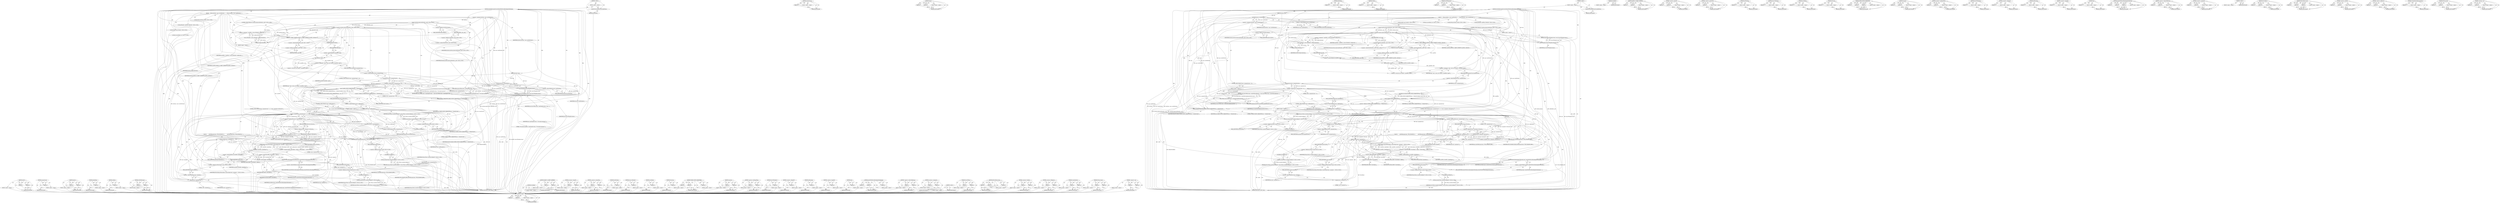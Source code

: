 digraph "&lt;operator&gt;.cast" {
vulnerable_261 [label=<(METHOD,toInt32)>];
vulnerable_262 [label=<(PARAM,p1)>];
vulnerable_263 [label=<(PARAM,p2)>];
vulnerable_264 [label=<(BLOCK,&lt;empty&gt;,&lt;empty&gt;)>];
vulnerable_265 [label=<(METHOD_RETURN,ANY)>];
vulnerable_243 [label=<(METHOD,argumentCount)>];
vulnerable_244 [label=<(PARAM,p1)>];
vulnerable_245 [label=<(BLOCK,&lt;empty&gt;,&lt;empty&gt;)>];
vulnerable_246 [label=<(METHOD_RETURN,ANY)>];
vulnerable_198 [label=<(METHOD,inherits)>];
vulnerable_199 [label=<(PARAM,p1)>];
vulnerable_200 [label=<(PARAM,p2)>];
vulnerable_201 [label=<(BLOCK,&lt;empty&gt;,&lt;empty&gt;)>];
vulnerable_202 [label=<(METHOD_RETURN,ANY)>];
vulnerable_319 [label=<(METHOD,globalObject)>];
vulnerable_320 [label=<(PARAM,p1)>];
vulnerable_321 [label=<(BLOCK,&lt;empty&gt;,&lt;empty&gt;)>];
vulnerable_322 [label=<(METHOD_RETURN,ANY)>];
vulnerable_220 [label=<(METHOD,asObject)>];
vulnerable_221 [label=<(PARAM,p1)>];
vulnerable_222 [label=<(BLOCK,&lt;empty&gt;,&lt;empty&gt;)>];
vulnerable_223 [label=<(METHOD_RETURN,ANY)>];
vulnerable_303 [label=<(METHOD,setDOMException)>];
vulnerable_304 [label=<(PARAM,p1)>];
vulnerable_305 [label=<(PARAM,p2)>];
vulnerable_306 [label=<(BLOCK,&lt;empty&gt;,&lt;empty&gt;)>];
vulnerable_307 [label=<(METHOD_RETURN,ANY)>];
vulnerable_6 [label=<(METHOD,&lt;global&gt;)<SUB>1</SUB>>];
vulnerable_7 [label=<(BLOCK,&lt;empty&gt;,&lt;empty&gt;)<SUB>1</SUB>>];
vulnerable_8 [label=<(UNKNOWN,EncodedJSValue,EncodedJSValue)<SUB>1</SUB>>];
vulnerable_9 [label=<(METHOD,jsTestObjPrototypeFunctionMethodWithNonCallbackArgAndCallbackArg)<SUB>1</SUB>>];
vulnerable_10 [label=<(PARAM,ExecState* exec)<SUB>1</SUB>>];
vulnerable_11 [label=<(BLOCK,{
    JSValue thisValue = exec-&gt;hostThisValue()...,{
    JSValue thisValue = exec-&gt;hostThisValue()...)<SUB>2</SUB>>];
vulnerable_12 [label="<(LOCAL,JSValue thisValue: JSValue)<SUB>3</SUB>>"];
vulnerable_13 [label=<(&lt;operator&gt;.assignment,thisValue = exec-&gt;hostThisValue())<SUB>3</SUB>>];
vulnerable_14 [label=<(IDENTIFIER,thisValue,thisValue = exec-&gt;hostThisValue())<SUB>3</SUB>>];
vulnerable_15 [label=<(hostThisValue,exec-&gt;hostThisValue())<SUB>3</SUB>>];
vulnerable_16 [label=<(&lt;operator&gt;.indirectFieldAccess,exec-&gt;hostThisValue)<SUB>3</SUB>>];
vulnerable_17 [label=<(IDENTIFIER,exec,exec-&gt;hostThisValue())<SUB>3</SUB>>];
vulnerable_18 [label=<(FIELD_IDENTIFIER,hostThisValue,hostThisValue)<SUB>3</SUB>>];
vulnerable_19 [label="<(CONTROL_STRUCTURE,IF,if (!thisValue.inherits(&amp;JSTestObj::s_info)))<SUB>4</SUB>>"];
vulnerable_20 [label="<(&lt;operator&gt;.logicalNot,!thisValue.inherits(&amp;JSTestObj::s_info))<SUB>4</SUB>>"];
vulnerable_21 [label="<(inherits,thisValue.inherits(&amp;JSTestObj::s_info))<SUB>4</SUB>>"];
vulnerable_22 [label=<(&lt;operator&gt;.fieldAccess,thisValue.inherits)<SUB>4</SUB>>];
vulnerable_23 [label="<(IDENTIFIER,thisValue,thisValue.inherits(&amp;JSTestObj::s_info))<SUB>4</SUB>>"];
vulnerable_24 [label=<(FIELD_IDENTIFIER,inherits,inherits)<SUB>4</SUB>>];
vulnerable_25 [label="<(&lt;operator&gt;.addressOf,&amp;JSTestObj::s_info)<SUB>4</SUB>>"];
vulnerable_26 [label="<(&lt;operator&gt;.fieldAccess,JSTestObj::s_info)<SUB>4</SUB>>"];
vulnerable_27 [label="<(IDENTIFIER,JSTestObj,thisValue.inherits(&amp;JSTestObj::s_info))<SUB>4</SUB>>"];
vulnerable_28 [label=<(FIELD_IDENTIFIER,s_info,s_info)<SUB>4</SUB>>];
vulnerable_29 [label=<(BLOCK,&lt;empty&gt;,&lt;empty&gt;)<SUB>5</SUB>>];
vulnerable_30 [label=<(RETURN,return throwVMTypeError(exec);,return throwVMTypeError(exec);)<SUB>5</SUB>>];
vulnerable_31 [label=<(throwVMTypeError,throwVMTypeError(exec))<SUB>5</SUB>>];
vulnerable_32 [label=<(IDENTIFIER,exec,throwVMTypeError(exec))<SUB>5</SUB>>];
vulnerable_33 [label="<(LOCAL,JSTestObj* castedThis: JSTestObj*)<SUB>6</SUB>>"];
vulnerable_34 [label=<(&lt;operator&gt;.assignment,* castedThis = jsCast&lt;JSTestObj*&gt;(asObject(this...)<SUB>6</SUB>>];
vulnerable_35 [label=<(IDENTIFIER,castedThis,* castedThis = jsCast&lt;JSTestObj*&gt;(asObject(this...)<SUB>6</SUB>>];
vulnerable_36 [label=<(jsCast&lt;JSTestObj*&gt;,jsCast&lt;JSTestObj*&gt;(asObject(thisValue)))<SUB>6</SUB>>];
vulnerable_37 [label=<(asObject,asObject(thisValue))<SUB>6</SUB>>];
vulnerable_38 [label=<(IDENTIFIER,thisValue,asObject(thisValue))<SUB>6</SUB>>];
vulnerable_39 [label=<(ASSERT_GC_OBJECT_INHERITS,ASSERT_GC_OBJECT_INHERITS(castedThis, &amp;JSTestOb...)<SUB>7</SUB>>];
vulnerable_40 [label=<(IDENTIFIER,castedThis,ASSERT_GC_OBJECT_INHERITS(castedThis, &amp;JSTestOb...)<SUB>7</SUB>>];
vulnerable_41 [label="<(&lt;operator&gt;.addressOf,&amp;JSTestObj::s_info)<SUB>7</SUB>>"];
vulnerable_42 [label="<(&lt;operator&gt;.fieldAccess,JSTestObj::s_info)<SUB>7</SUB>>"];
vulnerable_43 [label=<(IDENTIFIER,JSTestObj,ASSERT_GC_OBJECT_INHERITS(castedThis, &amp;JSTestOb...)<SUB>7</SUB>>];
vulnerable_44 [label=<(FIELD_IDENTIFIER,s_info,s_info)<SUB>7</SUB>>];
vulnerable_45 [label="<(LOCAL,TestObj* impl: TestObj*)<SUB>8</SUB>>"];
vulnerable_46 [label=<(&lt;operator&gt;.assignment,* impl = static_cast&lt;TestObj*&gt;(castedThis-&gt;impl()))<SUB>8</SUB>>];
vulnerable_47 [label=<(IDENTIFIER,impl,* impl = static_cast&lt;TestObj*&gt;(castedThis-&gt;impl()))<SUB>8</SUB>>];
vulnerable_48 [label=<(&lt;operator&gt;.cast,static_cast&lt;TestObj*&gt;(castedThis-&gt;impl()))<SUB>8</SUB>>];
vulnerable_49 [label=<(UNKNOWN,TestObj*,TestObj*)<SUB>8</SUB>>];
vulnerable_50 [label=<(impl,castedThis-&gt;impl())<SUB>8</SUB>>];
vulnerable_51 [label=<(&lt;operator&gt;.indirectFieldAccess,castedThis-&gt;impl)<SUB>8</SUB>>];
vulnerable_52 [label=<(IDENTIFIER,castedThis,castedThis-&gt;impl())<SUB>8</SUB>>];
vulnerable_53 [label=<(FIELD_IDENTIFIER,impl,impl)<SUB>8</SUB>>];
vulnerable_54 [label=<(CONTROL_STRUCTURE,IF,if (exec-&gt;argumentCount() &lt; 2))<SUB>9</SUB>>];
vulnerable_55 [label=<(&lt;operator&gt;.lessThan,exec-&gt;argumentCount() &lt; 2)<SUB>9</SUB>>];
vulnerable_56 [label=<(argumentCount,exec-&gt;argumentCount())<SUB>9</SUB>>];
vulnerable_57 [label=<(&lt;operator&gt;.indirectFieldAccess,exec-&gt;argumentCount)<SUB>9</SUB>>];
vulnerable_58 [label=<(IDENTIFIER,exec,exec-&gt;argumentCount())<SUB>9</SUB>>];
vulnerable_59 [label=<(FIELD_IDENTIFIER,argumentCount,argumentCount)<SUB>9</SUB>>];
vulnerable_60 [label=<(LITERAL,2,exec-&gt;argumentCount() &lt; 2)<SUB>9</SUB>>];
vulnerable_61 [label=<(BLOCK,&lt;empty&gt;,&lt;empty&gt;)<SUB>10</SUB>>];
vulnerable_62 [label=<(RETURN,return throwVMError(exec, createTypeError(exec,...,return throwVMError(exec, createTypeError(exec,...)<SUB>10</SUB>>];
vulnerable_63 [label=<(throwVMError,throwVMError(exec, createTypeError(exec, &quot;Not e...)<SUB>10</SUB>>];
vulnerable_64 [label=<(IDENTIFIER,exec,throwVMError(exec, createTypeError(exec, &quot;Not e...)<SUB>10</SUB>>];
vulnerable_65 [label=<(createTypeError,createTypeError(exec, &quot;Not enough arguments&quot;))<SUB>10</SUB>>];
vulnerable_66 [label=<(IDENTIFIER,exec,createTypeError(exec, &quot;Not enough arguments&quot;))<SUB>10</SUB>>];
vulnerable_67 [label=<(LITERAL,&quot;Not enough arguments&quot;,createTypeError(exec, &quot;Not enough arguments&quot;))<SUB>10</SUB>>];
vulnerable_68 [label="<(LOCAL,int nonCallback: int)<SUB>11</SUB>>"];
vulnerable_69 [label=<(nonCallback,nonCallback(MAYBE_MISSING_PARAMETER(exec, 0, De...)<SUB>11</SUB>>];
vulnerable_70 [label=<(toInt32,MAYBE_MISSING_PARAMETER(exec, 0, DefaultIsUndef...)<SUB>11</SUB>>];
vulnerable_71 [label=<(&lt;operator&gt;.fieldAccess,MAYBE_MISSING_PARAMETER(exec, 0, DefaultIsUndef...)<SUB>11</SUB>>];
vulnerable_72 [label=<(MAYBE_MISSING_PARAMETER,MAYBE_MISSING_PARAMETER(exec, 0, DefaultIsUndef...)<SUB>11</SUB>>];
vulnerable_73 [label=<(IDENTIFIER,exec,MAYBE_MISSING_PARAMETER(exec, 0, DefaultIsUndef...)<SUB>11</SUB>>];
vulnerable_74 [label=<(LITERAL,0,MAYBE_MISSING_PARAMETER(exec, 0, DefaultIsUndef...)<SUB>11</SUB>>];
vulnerable_75 [label=<(IDENTIFIER,DefaultIsUndefined,MAYBE_MISSING_PARAMETER(exec, 0, DefaultIsUndef...)<SUB>11</SUB>>];
vulnerable_76 [label=<(FIELD_IDENTIFIER,toInt32,toInt32)<SUB>11</SUB>>];
vulnerable_77 [label=<(IDENTIFIER,exec,MAYBE_MISSING_PARAMETER(exec, 0, DefaultIsUndef...)<SUB>11</SUB>>];
vulnerable_78 [label=<(CONTROL_STRUCTURE,IF,if (exec-&gt;hadException()))<SUB>12</SUB>>];
vulnerable_79 [label=<(hadException,exec-&gt;hadException())<SUB>12</SUB>>];
vulnerable_80 [label=<(&lt;operator&gt;.indirectFieldAccess,exec-&gt;hadException)<SUB>12</SUB>>];
vulnerable_81 [label=<(IDENTIFIER,exec,exec-&gt;hadException())<SUB>12</SUB>>];
vulnerable_82 [label=<(FIELD_IDENTIFIER,hadException,hadException)<SUB>12</SUB>>];
vulnerable_83 [label=<(BLOCK,&lt;empty&gt;,&lt;empty&gt;)<SUB>13</SUB>>];
vulnerable_84 [label="<(RETURN,return JSValue::encode(jsUndefined());,return JSValue::encode(jsUndefined());)<SUB>13</SUB>>"];
vulnerable_85 [label="<(JSValue.encode,JSValue::encode(jsUndefined()))<SUB>13</SUB>>"];
vulnerable_86 [label="<(&lt;operator&gt;.fieldAccess,JSValue::encode)<SUB>13</SUB>>"];
vulnerable_87 [label="<(IDENTIFIER,JSValue,JSValue::encode(jsUndefined()))<SUB>13</SUB>>"];
vulnerable_88 [label=<(FIELD_IDENTIFIER,encode,encode)<SUB>13</SUB>>];
vulnerable_89 [label=<(jsUndefined,jsUndefined())<SUB>13</SUB>>];
vulnerable_90 [label=<(CONTROL_STRUCTURE,IF,if (exec-&gt;argumentCount() &lt;= 1 || !exec-&gt;argument(1).isFunction()))<SUB>14</SUB>>];
vulnerable_91 [label=<(&lt;operator&gt;.logicalOr,exec-&gt;argumentCount() &lt;= 1 || !exec-&gt;argument(1...)<SUB>14</SUB>>];
vulnerable_92 [label=<(&lt;operator&gt;.lessEqualsThan,exec-&gt;argumentCount() &lt;= 1)<SUB>14</SUB>>];
vulnerable_93 [label=<(argumentCount,exec-&gt;argumentCount())<SUB>14</SUB>>];
vulnerable_94 [label=<(&lt;operator&gt;.indirectFieldAccess,exec-&gt;argumentCount)<SUB>14</SUB>>];
vulnerable_95 [label=<(IDENTIFIER,exec,exec-&gt;argumentCount())<SUB>14</SUB>>];
vulnerable_96 [label=<(FIELD_IDENTIFIER,argumentCount,argumentCount)<SUB>14</SUB>>];
vulnerable_97 [label=<(LITERAL,1,exec-&gt;argumentCount() &lt;= 1)<SUB>14</SUB>>];
vulnerable_98 [label=<(&lt;operator&gt;.logicalNot,!exec-&gt;argument(1).isFunction())<SUB>14</SUB>>];
vulnerable_99 [label=<(isFunction,exec-&gt;argument(1).isFunction())<SUB>14</SUB>>];
vulnerable_100 [label=<(&lt;operator&gt;.fieldAccess,exec-&gt;argument(1).isFunction)<SUB>14</SUB>>];
vulnerable_101 [label=<(argument,exec-&gt;argument(1))<SUB>14</SUB>>];
vulnerable_102 [label=<(&lt;operator&gt;.indirectFieldAccess,exec-&gt;argument)<SUB>14</SUB>>];
vulnerable_103 [label=<(IDENTIFIER,exec,exec-&gt;argument(1))<SUB>14</SUB>>];
vulnerable_104 [label=<(FIELD_IDENTIFIER,argument,argument)<SUB>14</SUB>>];
vulnerable_105 [label=<(LITERAL,1,exec-&gt;argument(1))<SUB>14</SUB>>];
vulnerable_106 [label=<(FIELD_IDENTIFIER,isFunction,isFunction)<SUB>14</SUB>>];
vulnerable_107 [label=<(BLOCK,{
        setDOMException(exec, TYPE_MISMATCH_E...,{
        setDOMException(exec, TYPE_MISMATCH_E...)<SUB>14</SUB>>];
vulnerable_108 [label=<(setDOMException,setDOMException(exec, TYPE_MISMATCH_ERR))<SUB>15</SUB>>];
vulnerable_109 [label=<(IDENTIFIER,exec,setDOMException(exec, TYPE_MISMATCH_ERR))<SUB>15</SUB>>];
vulnerable_110 [label=<(IDENTIFIER,TYPE_MISMATCH_ERR,setDOMException(exec, TYPE_MISMATCH_ERR))<SUB>15</SUB>>];
vulnerable_111 [label="<(RETURN,return JSValue::encode(jsUndefined());,return JSValue::encode(jsUndefined());)<SUB>16</SUB>>"];
vulnerable_112 [label="<(JSValue.encode,JSValue::encode(jsUndefined()))<SUB>16</SUB>>"];
vulnerable_113 [label="<(&lt;operator&gt;.fieldAccess,JSValue::encode)<SUB>16</SUB>>"];
vulnerable_114 [label="<(IDENTIFIER,JSValue,JSValue::encode(jsUndefined()))<SUB>16</SUB>>"];
vulnerable_115 [label=<(FIELD_IDENTIFIER,encode,encode)<SUB>16</SUB>>];
vulnerable_116 [label=<(jsUndefined,jsUndefined())<SUB>16</SUB>>];
vulnerable_117 [label="<(&lt;operator&gt;.assignment,RefPtr&lt;TestCallback&gt; callback = JSTestCallback:...)<SUB>18</SUB>>"];
vulnerable_118 [label=<(&lt;operator&gt;.greaterThan,RefPtr&lt;TestCallback&gt; callback)<SUB>18</SUB>>];
vulnerable_119 [label=<(&lt;operator&gt;.lessThan,RefPtr&lt;TestCallback)<SUB>18</SUB>>];
vulnerable_120 [label=<(IDENTIFIER,RefPtr,RefPtr&lt;TestCallback)<SUB>18</SUB>>];
vulnerable_121 [label=<(IDENTIFIER,TestCallback,RefPtr&lt;TestCallback)<SUB>18</SUB>>];
vulnerable_122 [label=<(IDENTIFIER,callback,RefPtr&lt;TestCallback&gt; callback)<SUB>18</SUB>>];
vulnerable_123 [label="<(JSTestCallback.create,JSTestCallback::create(asObject(exec-&gt;argument(...)<SUB>18</SUB>>"];
vulnerable_124 [label="<(&lt;operator&gt;.fieldAccess,JSTestCallback::create)<SUB>18</SUB>>"];
vulnerable_125 [label="<(IDENTIFIER,JSTestCallback,JSTestCallback::create(asObject(exec-&gt;argument(...)<SUB>18</SUB>>"];
vulnerable_126 [label=<(FIELD_IDENTIFIER,create,create)<SUB>18</SUB>>];
vulnerable_127 [label=<(asObject,asObject(exec-&gt;argument(1)))<SUB>18</SUB>>];
vulnerable_128 [label=<(argument,exec-&gt;argument(1))<SUB>18</SUB>>];
vulnerable_129 [label=<(&lt;operator&gt;.indirectFieldAccess,exec-&gt;argument)<SUB>18</SUB>>];
vulnerable_130 [label=<(IDENTIFIER,exec,exec-&gt;argument(1))<SUB>18</SUB>>];
vulnerable_131 [label=<(FIELD_IDENTIFIER,argument,argument)<SUB>18</SUB>>];
vulnerable_132 [label=<(LITERAL,1,exec-&gt;argument(1))<SUB>18</SUB>>];
vulnerable_133 [label=<(globalObject,castedThis-&gt;globalObject())<SUB>18</SUB>>];
vulnerable_134 [label=<(&lt;operator&gt;.indirectFieldAccess,castedThis-&gt;globalObject)<SUB>18</SUB>>];
vulnerable_135 [label=<(IDENTIFIER,castedThis,castedThis-&gt;globalObject())<SUB>18</SUB>>];
vulnerable_136 [label=<(FIELD_IDENTIFIER,globalObject,globalObject)<SUB>18</SUB>>];
vulnerable_137 [label=<(methodWithNonCallbackArgAndCallbackArg,impl-&gt;methodWithNonCallbackArgAndCallbackArg(no...)<SUB>19</SUB>>];
vulnerable_138 [label=<(&lt;operator&gt;.indirectFieldAccess,impl-&gt;methodWithNonCallbackArgAndCallbackArg)<SUB>19</SUB>>];
vulnerable_139 [label=<(IDENTIFIER,impl,impl-&gt;methodWithNonCallbackArgAndCallbackArg(no...)<SUB>19</SUB>>];
vulnerable_140 [label=<(FIELD_IDENTIFIER,methodWithNonCallbackArgAndCallbackArg,methodWithNonCallbackArgAndCallbackArg)<SUB>19</SUB>>];
vulnerable_141 [label=<(IDENTIFIER,nonCallback,impl-&gt;methodWithNonCallbackArgAndCallbackArg(no...)<SUB>19</SUB>>];
vulnerable_142 [label=<(IDENTIFIER,callback,impl-&gt;methodWithNonCallbackArgAndCallbackArg(no...)<SUB>19</SUB>>];
vulnerable_143 [label="<(RETURN,return JSValue::encode(jsUndefined());,return JSValue::encode(jsUndefined());)<SUB>20</SUB>>"];
vulnerable_144 [label="<(JSValue.encode,JSValue::encode(jsUndefined()))<SUB>20</SUB>>"];
vulnerable_145 [label="<(&lt;operator&gt;.fieldAccess,JSValue::encode)<SUB>20</SUB>>"];
vulnerable_146 [label="<(IDENTIFIER,JSValue,JSValue::encode(jsUndefined()))<SUB>20</SUB>>"];
vulnerable_147 [label=<(FIELD_IDENTIFIER,encode,encode)<SUB>20</SUB>>];
vulnerable_148 [label=<(jsUndefined,jsUndefined())<SUB>20</SUB>>];
vulnerable_149 [label=<(METHOD_RETURN,JSC_HOST_CALL)<SUB>1</SUB>>];
vulnerable_151 [label=<(METHOD_RETURN,ANY)<SUB>1</SUB>>];
vulnerable_281 [label=<(METHOD,jsUndefined)>];
vulnerable_282 [label=<(BLOCK,&lt;empty&gt;,&lt;empty&gt;)>];
vulnerable_283 [label=<(METHOD_RETURN,ANY)>];
vulnerable_224 [label=<(METHOD,ASSERT_GC_OBJECT_INHERITS)>];
vulnerable_225 [label=<(PARAM,p1)>];
vulnerable_226 [label=<(PARAM,p2)>];
vulnerable_227 [label=<(BLOCK,&lt;empty&gt;,&lt;empty&gt;)>];
vulnerable_228 [label=<(METHOD_RETURN,ANY)>];
vulnerable_284 [label=<(METHOD,&lt;operator&gt;.logicalOr)>];
vulnerable_285 [label=<(PARAM,p1)>];
vulnerable_286 [label=<(PARAM,p2)>];
vulnerable_287 [label=<(BLOCK,&lt;empty&gt;,&lt;empty&gt;)>];
vulnerable_288 [label=<(METHOD_RETURN,ANY)>];
vulnerable_308 [label=<(METHOD,&lt;operator&gt;.greaterThan)>];
vulnerable_309 [label=<(PARAM,p1)>];
vulnerable_310 [label=<(PARAM,p2)>];
vulnerable_311 [label=<(BLOCK,&lt;empty&gt;,&lt;empty&gt;)>];
vulnerable_312 [label=<(METHOD_RETURN,ANY)>];
vulnerable_185 [label=<(METHOD,hostThisValue)>];
vulnerable_186 [label=<(PARAM,p1)>];
vulnerable_187 [label=<(BLOCK,&lt;empty&gt;,&lt;empty&gt;)>];
vulnerable_188 [label=<(METHOD_RETURN,ANY)>];
vulnerable_216 [label=<(METHOD,jsCast&lt;JSTestObj*&gt;)>];
vulnerable_217 [label=<(PARAM,p1)>];
vulnerable_218 [label=<(BLOCK,&lt;empty&gt;,&lt;empty&gt;)>];
vulnerable_219 [label=<(METHOD_RETURN,ANY)>];
vulnerable_257 [label=<(METHOD,nonCallback)>];
vulnerable_258 [label=<(PARAM,p1)>];
vulnerable_259 [label=<(BLOCK,&lt;empty&gt;,&lt;empty&gt;)>];
vulnerable_260 [label=<(METHOD_RETURN,ANY)>];
vulnerable_294 [label=<(METHOD,isFunction)>];
vulnerable_295 [label=<(PARAM,p1)>];
vulnerable_296 [label=<(BLOCK,&lt;empty&gt;,&lt;empty&gt;)>];
vulnerable_297 [label=<(METHOD_RETURN,ANY)>];
vulnerable_266 [label=<(METHOD,MAYBE_MISSING_PARAMETER)>];
vulnerable_267 [label=<(PARAM,p1)>];
vulnerable_268 [label=<(PARAM,p2)>];
vulnerable_269 [label=<(PARAM,p3)>];
vulnerable_270 [label=<(BLOCK,&lt;empty&gt;,&lt;empty&gt;)>];
vulnerable_271 [label=<(METHOD_RETURN,ANY)>];
vulnerable_298 [label=<(METHOD,argument)>];
vulnerable_299 [label=<(PARAM,p1)>];
vulnerable_300 [label=<(PARAM,p2)>];
vulnerable_301 [label=<(BLOCK,&lt;empty&gt;,&lt;empty&gt;)>];
vulnerable_302 [label=<(METHOD_RETURN,ANY)>];
vulnerable_289 [label=<(METHOD,&lt;operator&gt;.lessEqualsThan)>];
vulnerable_290 [label=<(PARAM,p1)>];
vulnerable_291 [label=<(PARAM,p2)>];
vulnerable_292 [label=<(BLOCK,&lt;empty&gt;,&lt;empty&gt;)>];
vulnerable_293 [label=<(METHOD_RETURN,ANY)>];
vulnerable_212 [label=<(METHOD,throwVMTypeError)>];
vulnerable_213 [label=<(PARAM,p1)>];
vulnerable_214 [label=<(BLOCK,&lt;empty&gt;,&lt;empty&gt;)>];
vulnerable_215 [label=<(METHOD_RETURN,ANY)>];
vulnerable_208 [label=<(METHOD,&lt;operator&gt;.addressOf)>];
vulnerable_209 [label=<(PARAM,p1)>];
vulnerable_210 [label=<(BLOCK,&lt;empty&gt;,&lt;empty&gt;)>];
vulnerable_211 [label=<(METHOD_RETURN,ANY)>];
vulnerable_272 [label=<(METHOD,hadException)>];
vulnerable_273 [label=<(PARAM,p1)>];
vulnerable_274 [label=<(BLOCK,&lt;empty&gt;,&lt;empty&gt;)>];
vulnerable_275 [label=<(METHOD_RETURN,ANY)>];
vulnerable_194 [label=<(METHOD,&lt;operator&gt;.logicalNot)>];
vulnerable_195 [label=<(PARAM,p1)>];
vulnerable_196 [label=<(BLOCK,&lt;empty&gt;,&lt;empty&gt;)>];
vulnerable_197 [label=<(METHOD_RETURN,ANY)>];
vulnerable_234 [label=<(METHOD,impl)>];
vulnerable_235 [label=<(PARAM,p1)>];
vulnerable_236 [label=<(BLOCK,&lt;empty&gt;,&lt;empty&gt;)>];
vulnerable_237 [label=<(METHOD_RETURN,ANY)>];
vulnerable_323 [label=<(METHOD,methodWithNonCallbackArgAndCallbackArg)>];
vulnerable_324 [label=<(PARAM,p1)>];
vulnerable_325 [label=<(PARAM,p2)>];
vulnerable_326 [label=<(PARAM,p3)>];
vulnerable_327 [label=<(BLOCK,&lt;empty&gt;,&lt;empty&gt;)>];
vulnerable_328 [label=<(METHOD_RETURN,ANY)>];
vulnerable_189 [label=<(METHOD,&lt;operator&gt;.indirectFieldAccess)>];
vulnerable_190 [label=<(PARAM,p1)>];
vulnerable_191 [label=<(PARAM,p2)>];
vulnerable_192 [label=<(BLOCK,&lt;empty&gt;,&lt;empty&gt;)>];
vulnerable_193 [label=<(METHOD_RETURN,ANY)>];
vulnerable_180 [label=<(METHOD,&lt;operator&gt;.assignment)>];
vulnerable_181 [label=<(PARAM,p1)>];
vulnerable_182 [label=<(PARAM,p2)>];
vulnerable_183 [label=<(BLOCK,&lt;empty&gt;,&lt;empty&gt;)>];
vulnerable_184 [label=<(METHOD_RETURN,ANY)>];
vulnerable_174 [label=<(METHOD,&lt;global&gt;)<SUB>1</SUB>>];
vulnerable_175 [label=<(BLOCK,&lt;empty&gt;,&lt;empty&gt;)>];
vulnerable_176 [label=<(METHOD_RETURN,ANY)>];
vulnerable_247 [label=<(METHOD,throwVMError)>];
vulnerable_248 [label=<(PARAM,p1)>];
vulnerable_249 [label=<(PARAM,p2)>];
vulnerable_250 [label=<(BLOCK,&lt;empty&gt;,&lt;empty&gt;)>];
vulnerable_251 [label=<(METHOD_RETURN,ANY)>];
vulnerable_313 [label=<(METHOD,JSTestCallback.create)>];
vulnerable_314 [label=<(PARAM,p1)>];
vulnerable_315 [label=<(PARAM,p2)>];
vulnerable_316 [label=<(PARAM,p3)>];
vulnerable_317 [label=<(BLOCK,&lt;empty&gt;,&lt;empty&gt;)>];
vulnerable_318 [label=<(METHOD_RETURN,ANY)>];
vulnerable_238 [label=<(METHOD,&lt;operator&gt;.lessThan)>];
vulnerable_239 [label=<(PARAM,p1)>];
vulnerable_240 [label=<(PARAM,p2)>];
vulnerable_241 [label=<(BLOCK,&lt;empty&gt;,&lt;empty&gt;)>];
vulnerable_242 [label=<(METHOD_RETURN,ANY)>];
vulnerable_203 [label=<(METHOD,&lt;operator&gt;.fieldAccess)>];
vulnerable_204 [label=<(PARAM,p1)>];
vulnerable_205 [label=<(PARAM,p2)>];
vulnerable_206 [label=<(BLOCK,&lt;empty&gt;,&lt;empty&gt;)>];
vulnerable_207 [label=<(METHOD_RETURN,ANY)>];
vulnerable_252 [label=<(METHOD,createTypeError)>];
vulnerable_253 [label=<(PARAM,p1)>];
vulnerable_254 [label=<(PARAM,p2)>];
vulnerable_255 [label=<(BLOCK,&lt;empty&gt;,&lt;empty&gt;)>];
vulnerable_256 [label=<(METHOD_RETURN,ANY)>];
vulnerable_276 [label=<(METHOD,JSValue.encode)>];
vulnerable_277 [label=<(PARAM,p1)>];
vulnerable_278 [label=<(PARAM,p2)>];
vulnerable_279 [label=<(BLOCK,&lt;empty&gt;,&lt;empty&gt;)>];
vulnerable_280 [label=<(METHOD_RETURN,ANY)>];
vulnerable_229 [label=<(METHOD,&lt;operator&gt;.cast)>];
vulnerable_230 [label=<(PARAM,p1)>];
vulnerable_231 [label=<(PARAM,p2)>];
vulnerable_232 [label=<(BLOCK,&lt;empty&gt;,&lt;empty&gt;)>];
vulnerable_233 [label=<(METHOD_RETURN,ANY)>];
fixed_257 [label=<(METHOD,toInt32)>];
fixed_258 [label=<(PARAM,p1)>];
fixed_259 [label=<(PARAM,p2)>];
fixed_260 [label=<(BLOCK,&lt;empty&gt;,&lt;empty&gt;)>];
fixed_261 [label=<(METHOD_RETURN,ANY)>];
fixed_240 [label=<(METHOD,argumentCount)>];
fixed_241 [label=<(PARAM,p1)>];
fixed_242 [label=<(BLOCK,&lt;empty&gt;,&lt;empty&gt;)>];
fixed_243 [label=<(METHOD_RETURN,ANY)>];
fixed_195 [label=<(METHOD,inherits)>];
fixed_196 [label=<(PARAM,p1)>];
fixed_197 [label=<(PARAM,p2)>];
fixed_198 [label=<(BLOCK,&lt;empty&gt;,&lt;empty&gt;)>];
fixed_199 [label=<(METHOD_RETURN,ANY)>];
fixed_315 [label=<(METHOD,globalObject)>];
fixed_316 [label=<(PARAM,p1)>];
fixed_317 [label=<(BLOCK,&lt;empty&gt;,&lt;empty&gt;)>];
fixed_318 [label=<(METHOD_RETURN,ANY)>];
fixed_217 [label=<(METHOD,asObject)>];
fixed_218 [label=<(PARAM,p1)>];
fixed_219 [label=<(BLOCK,&lt;empty&gt;,&lt;empty&gt;)>];
fixed_220 [label=<(METHOD_RETURN,ANY)>];
fixed_299 [label=<(METHOD,setDOMException)>];
fixed_300 [label=<(PARAM,p1)>];
fixed_301 [label=<(PARAM,p2)>];
fixed_302 [label=<(BLOCK,&lt;empty&gt;,&lt;empty&gt;)>];
fixed_303 [label=<(METHOD_RETURN,ANY)>];
fixed_6 [label=<(METHOD,&lt;global&gt;)<SUB>1</SUB>>];
fixed_7 [label=<(BLOCK,&lt;empty&gt;,&lt;empty&gt;)<SUB>1</SUB>>];
fixed_8 [label=<(UNKNOWN,EncodedJSValue,EncodedJSValue)<SUB>1</SUB>>];
fixed_9 [label=<(METHOD,jsTestObjPrototypeFunctionMethodWithNonCallbackArgAndCallbackArg)<SUB>1</SUB>>];
fixed_10 [label=<(PARAM,ExecState* exec)<SUB>1</SUB>>];
fixed_11 [label=<(BLOCK,{
    JSValue thisValue = exec-&gt;hostThisValue()...,{
    JSValue thisValue = exec-&gt;hostThisValue()...)<SUB>2</SUB>>];
fixed_12 [label="<(LOCAL,JSValue thisValue: JSValue)<SUB>3</SUB>>"];
fixed_13 [label=<(&lt;operator&gt;.assignment,thisValue = exec-&gt;hostThisValue())<SUB>3</SUB>>];
fixed_14 [label=<(IDENTIFIER,thisValue,thisValue = exec-&gt;hostThisValue())<SUB>3</SUB>>];
fixed_15 [label=<(hostThisValue,exec-&gt;hostThisValue())<SUB>3</SUB>>];
fixed_16 [label=<(&lt;operator&gt;.indirectFieldAccess,exec-&gt;hostThisValue)<SUB>3</SUB>>];
fixed_17 [label=<(IDENTIFIER,exec,exec-&gt;hostThisValue())<SUB>3</SUB>>];
fixed_18 [label=<(FIELD_IDENTIFIER,hostThisValue,hostThisValue)<SUB>3</SUB>>];
fixed_19 [label="<(CONTROL_STRUCTURE,IF,if (!thisValue.inherits(&amp;JSTestObj::s_info)))<SUB>4</SUB>>"];
fixed_20 [label="<(&lt;operator&gt;.logicalNot,!thisValue.inherits(&amp;JSTestObj::s_info))<SUB>4</SUB>>"];
fixed_21 [label="<(inherits,thisValue.inherits(&amp;JSTestObj::s_info))<SUB>4</SUB>>"];
fixed_22 [label=<(&lt;operator&gt;.fieldAccess,thisValue.inherits)<SUB>4</SUB>>];
fixed_23 [label="<(IDENTIFIER,thisValue,thisValue.inherits(&amp;JSTestObj::s_info))<SUB>4</SUB>>"];
fixed_24 [label=<(FIELD_IDENTIFIER,inherits,inherits)<SUB>4</SUB>>];
fixed_25 [label="<(&lt;operator&gt;.addressOf,&amp;JSTestObj::s_info)<SUB>4</SUB>>"];
fixed_26 [label="<(&lt;operator&gt;.fieldAccess,JSTestObj::s_info)<SUB>4</SUB>>"];
fixed_27 [label="<(IDENTIFIER,JSTestObj,thisValue.inherits(&amp;JSTestObj::s_info))<SUB>4</SUB>>"];
fixed_28 [label=<(FIELD_IDENTIFIER,s_info,s_info)<SUB>4</SUB>>];
fixed_29 [label=<(BLOCK,&lt;empty&gt;,&lt;empty&gt;)<SUB>5</SUB>>];
fixed_30 [label=<(RETURN,return throwVMTypeError(exec);,return throwVMTypeError(exec);)<SUB>5</SUB>>];
fixed_31 [label=<(throwVMTypeError,throwVMTypeError(exec))<SUB>5</SUB>>];
fixed_32 [label=<(IDENTIFIER,exec,throwVMTypeError(exec))<SUB>5</SUB>>];
fixed_33 [label="<(LOCAL,JSTestObj* castedThis: JSTestObj*)<SUB>6</SUB>>"];
fixed_34 [label=<(&lt;operator&gt;.assignment,* castedThis = jsCast&lt;JSTestObj*&gt;(asObject(this...)<SUB>6</SUB>>];
fixed_35 [label=<(IDENTIFIER,castedThis,* castedThis = jsCast&lt;JSTestObj*&gt;(asObject(this...)<SUB>6</SUB>>];
fixed_36 [label=<(jsCast&lt;JSTestObj*&gt;,jsCast&lt;JSTestObj*&gt;(asObject(thisValue)))<SUB>6</SUB>>];
fixed_37 [label=<(asObject,asObject(thisValue))<SUB>6</SUB>>];
fixed_38 [label=<(IDENTIFIER,thisValue,asObject(thisValue))<SUB>6</SUB>>];
fixed_39 [label=<(ASSERT_GC_OBJECT_INHERITS,ASSERT_GC_OBJECT_INHERITS(castedThis, &amp;JSTestOb...)<SUB>7</SUB>>];
fixed_40 [label=<(IDENTIFIER,castedThis,ASSERT_GC_OBJECT_INHERITS(castedThis, &amp;JSTestOb...)<SUB>7</SUB>>];
fixed_41 [label="<(&lt;operator&gt;.addressOf,&amp;JSTestObj::s_info)<SUB>7</SUB>>"];
fixed_42 [label="<(&lt;operator&gt;.fieldAccess,JSTestObj::s_info)<SUB>7</SUB>>"];
fixed_43 [label=<(IDENTIFIER,JSTestObj,ASSERT_GC_OBJECT_INHERITS(castedThis, &amp;JSTestOb...)<SUB>7</SUB>>];
fixed_44 [label=<(FIELD_IDENTIFIER,s_info,s_info)<SUB>7</SUB>>];
fixed_45 [label="<(LOCAL,TestObj* impl: TestObj*)<SUB>8</SUB>>"];
fixed_46 [label=<(&lt;operator&gt;.assignment,* impl = static_cast&lt;TestObj*&gt;(castedThis-&gt;impl()))<SUB>8</SUB>>];
fixed_47 [label=<(IDENTIFIER,impl,* impl = static_cast&lt;TestObj*&gt;(castedThis-&gt;impl()))<SUB>8</SUB>>];
fixed_48 [label=<(&lt;operator&gt;.cast,static_cast&lt;TestObj*&gt;(castedThis-&gt;impl()))<SUB>8</SUB>>];
fixed_49 [label=<(UNKNOWN,TestObj*,TestObj*)<SUB>8</SUB>>];
fixed_50 [label=<(impl,castedThis-&gt;impl())<SUB>8</SUB>>];
fixed_51 [label=<(&lt;operator&gt;.indirectFieldAccess,castedThis-&gt;impl)<SUB>8</SUB>>];
fixed_52 [label=<(IDENTIFIER,castedThis,castedThis-&gt;impl())<SUB>8</SUB>>];
fixed_53 [label=<(FIELD_IDENTIFIER,impl,impl)<SUB>8</SUB>>];
fixed_54 [label=<(CONTROL_STRUCTURE,IF,if (exec-&gt;argumentCount() &lt; 2))<SUB>9</SUB>>];
fixed_55 [label=<(&lt;operator&gt;.lessThan,exec-&gt;argumentCount() &lt; 2)<SUB>9</SUB>>];
fixed_56 [label=<(argumentCount,exec-&gt;argumentCount())<SUB>9</SUB>>];
fixed_57 [label=<(&lt;operator&gt;.indirectFieldAccess,exec-&gt;argumentCount)<SUB>9</SUB>>];
fixed_58 [label=<(IDENTIFIER,exec,exec-&gt;argumentCount())<SUB>9</SUB>>];
fixed_59 [label=<(FIELD_IDENTIFIER,argumentCount,argumentCount)<SUB>9</SUB>>];
fixed_60 [label=<(LITERAL,2,exec-&gt;argumentCount() &lt; 2)<SUB>9</SUB>>];
fixed_61 [label=<(BLOCK,&lt;empty&gt;,&lt;empty&gt;)<SUB>10</SUB>>];
fixed_62 [label=<(RETURN,return throwVMError(exec, createNotEnoughArgume...,return throwVMError(exec, createNotEnoughArgume...)<SUB>10</SUB>>];
fixed_63 [label=<(throwVMError,throwVMError(exec, createNotEnoughArgumentsErro...)<SUB>10</SUB>>];
fixed_64 [label=<(IDENTIFIER,exec,throwVMError(exec, createNotEnoughArgumentsErro...)<SUB>10</SUB>>];
fixed_65 [label=<(createNotEnoughArgumentsError,createNotEnoughArgumentsError(exec))<SUB>10</SUB>>];
fixed_66 [label=<(IDENTIFIER,exec,createNotEnoughArgumentsError(exec))<SUB>10</SUB>>];
fixed_67 [label="<(LOCAL,int nonCallback: int)<SUB>11</SUB>>"];
fixed_68 [label=<(nonCallback,nonCallback(MAYBE_MISSING_PARAMETER(exec, 0, De...)<SUB>11</SUB>>];
fixed_69 [label=<(toInt32,MAYBE_MISSING_PARAMETER(exec, 0, DefaultIsUndef...)<SUB>11</SUB>>];
fixed_70 [label=<(&lt;operator&gt;.fieldAccess,MAYBE_MISSING_PARAMETER(exec, 0, DefaultIsUndef...)<SUB>11</SUB>>];
fixed_71 [label=<(MAYBE_MISSING_PARAMETER,MAYBE_MISSING_PARAMETER(exec, 0, DefaultIsUndef...)<SUB>11</SUB>>];
fixed_72 [label=<(IDENTIFIER,exec,MAYBE_MISSING_PARAMETER(exec, 0, DefaultIsUndef...)<SUB>11</SUB>>];
fixed_73 [label=<(LITERAL,0,MAYBE_MISSING_PARAMETER(exec, 0, DefaultIsUndef...)<SUB>11</SUB>>];
fixed_74 [label=<(IDENTIFIER,DefaultIsUndefined,MAYBE_MISSING_PARAMETER(exec, 0, DefaultIsUndef...)<SUB>11</SUB>>];
fixed_75 [label=<(FIELD_IDENTIFIER,toInt32,toInt32)<SUB>11</SUB>>];
fixed_76 [label=<(IDENTIFIER,exec,MAYBE_MISSING_PARAMETER(exec, 0, DefaultIsUndef...)<SUB>11</SUB>>];
fixed_77 [label=<(CONTROL_STRUCTURE,IF,if (exec-&gt;hadException()))<SUB>12</SUB>>];
fixed_78 [label=<(hadException,exec-&gt;hadException())<SUB>12</SUB>>];
fixed_79 [label=<(&lt;operator&gt;.indirectFieldAccess,exec-&gt;hadException)<SUB>12</SUB>>];
fixed_80 [label=<(IDENTIFIER,exec,exec-&gt;hadException())<SUB>12</SUB>>];
fixed_81 [label=<(FIELD_IDENTIFIER,hadException,hadException)<SUB>12</SUB>>];
fixed_82 [label=<(BLOCK,&lt;empty&gt;,&lt;empty&gt;)<SUB>13</SUB>>];
fixed_83 [label="<(RETURN,return JSValue::encode(jsUndefined());,return JSValue::encode(jsUndefined());)<SUB>13</SUB>>"];
fixed_84 [label="<(JSValue.encode,JSValue::encode(jsUndefined()))<SUB>13</SUB>>"];
fixed_85 [label="<(&lt;operator&gt;.fieldAccess,JSValue::encode)<SUB>13</SUB>>"];
fixed_86 [label="<(IDENTIFIER,JSValue,JSValue::encode(jsUndefined()))<SUB>13</SUB>>"];
fixed_87 [label=<(FIELD_IDENTIFIER,encode,encode)<SUB>13</SUB>>];
fixed_88 [label=<(jsUndefined,jsUndefined())<SUB>13</SUB>>];
fixed_89 [label=<(CONTROL_STRUCTURE,IF,if (exec-&gt;argumentCount() &lt;= 1 || !exec-&gt;argument(1).isFunction()))<SUB>14</SUB>>];
fixed_90 [label=<(&lt;operator&gt;.logicalOr,exec-&gt;argumentCount() &lt;= 1 || !exec-&gt;argument(1...)<SUB>14</SUB>>];
fixed_91 [label=<(&lt;operator&gt;.lessEqualsThan,exec-&gt;argumentCount() &lt;= 1)<SUB>14</SUB>>];
fixed_92 [label=<(argumentCount,exec-&gt;argumentCount())<SUB>14</SUB>>];
fixed_93 [label=<(&lt;operator&gt;.indirectFieldAccess,exec-&gt;argumentCount)<SUB>14</SUB>>];
fixed_94 [label=<(IDENTIFIER,exec,exec-&gt;argumentCount())<SUB>14</SUB>>];
fixed_95 [label=<(FIELD_IDENTIFIER,argumentCount,argumentCount)<SUB>14</SUB>>];
fixed_96 [label=<(LITERAL,1,exec-&gt;argumentCount() &lt;= 1)<SUB>14</SUB>>];
fixed_97 [label=<(&lt;operator&gt;.logicalNot,!exec-&gt;argument(1).isFunction())<SUB>14</SUB>>];
fixed_98 [label=<(isFunction,exec-&gt;argument(1).isFunction())<SUB>14</SUB>>];
fixed_99 [label=<(&lt;operator&gt;.fieldAccess,exec-&gt;argument(1).isFunction)<SUB>14</SUB>>];
fixed_100 [label=<(argument,exec-&gt;argument(1))<SUB>14</SUB>>];
fixed_101 [label=<(&lt;operator&gt;.indirectFieldAccess,exec-&gt;argument)<SUB>14</SUB>>];
fixed_102 [label=<(IDENTIFIER,exec,exec-&gt;argument(1))<SUB>14</SUB>>];
fixed_103 [label=<(FIELD_IDENTIFIER,argument,argument)<SUB>14</SUB>>];
fixed_104 [label=<(LITERAL,1,exec-&gt;argument(1))<SUB>14</SUB>>];
fixed_105 [label=<(FIELD_IDENTIFIER,isFunction,isFunction)<SUB>14</SUB>>];
fixed_106 [label=<(BLOCK,{
        setDOMException(exec, TYPE_MISMATCH_E...,{
        setDOMException(exec, TYPE_MISMATCH_E...)<SUB>14</SUB>>];
fixed_107 [label=<(setDOMException,setDOMException(exec, TYPE_MISMATCH_ERR))<SUB>15</SUB>>];
fixed_108 [label=<(IDENTIFIER,exec,setDOMException(exec, TYPE_MISMATCH_ERR))<SUB>15</SUB>>];
fixed_109 [label=<(IDENTIFIER,TYPE_MISMATCH_ERR,setDOMException(exec, TYPE_MISMATCH_ERR))<SUB>15</SUB>>];
fixed_110 [label="<(RETURN,return JSValue::encode(jsUndefined());,return JSValue::encode(jsUndefined());)<SUB>16</SUB>>"];
fixed_111 [label="<(JSValue.encode,JSValue::encode(jsUndefined()))<SUB>16</SUB>>"];
fixed_112 [label="<(&lt;operator&gt;.fieldAccess,JSValue::encode)<SUB>16</SUB>>"];
fixed_113 [label="<(IDENTIFIER,JSValue,JSValue::encode(jsUndefined()))<SUB>16</SUB>>"];
fixed_114 [label=<(FIELD_IDENTIFIER,encode,encode)<SUB>16</SUB>>];
fixed_115 [label=<(jsUndefined,jsUndefined())<SUB>16</SUB>>];
fixed_116 [label="<(&lt;operator&gt;.assignment,RefPtr&lt;TestCallback&gt; callback = JSTestCallback:...)<SUB>18</SUB>>"];
fixed_117 [label=<(&lt;operator&gt;.greaterThan,RefPtr&lt;TestCallback&gt; callback)<SUB>18</SUB>>];
fixed_118 [label=<(&lt;operator&gt;.lessThan,RefPtr&lt;TestCallback)<SUB>18</SUB>>];
fixed_119 [label=<(IDENTIFIER,RefPtr,RefPtr&lt;TestCallback)<SUB>18</SUB>>];
fixed_120 [label=<(IDENTIFIER,TestCallback,RefPtr&lt;TestCallback)<SUB>18</SUB>>];
fixed_121 [label=<(IDENTIFIER,callback,RefPtr&lt;TestCallback&gt; callback)<SUB>18</SUB>>];
fixed_122 [label="<(JSTestCallback.create,JSTestCallback::create(asObject(exec-&gt;argument(...)<SUB>18</SUB>>"];
fixed_123 [label="<(&lt;operator&gt;.fieldAccess,JSTestCallback::create)<SUB>18</SUB>>"];
fixed_124 [label="<(IDENTIFIER,JSTestCallback,JSTestCallback::create(asObject(exec-&gt;argument(...)<SUB>18</SUB>>"];
fixed_125 [label=<(FIELD_IDENTIFIER,create,create)<SUB>18</SUB>>];
fixed_126 [label=<(asObject,asObject(exec-&gt;argument(1)))<SUB>18</SUB>>];
fixed_127 [label=<(argument,exec-&gt;argument(1))<SUB>18</SUB>>];
fixed_128 [label=<(&lt;operator&gt;.indirectFieldAccess,exec-&gt;argument)<SUB>18</SUB>>];
fixed_129 [label=<(IDENTIFIER,exec,exec-&gt;argument(1))<SUB>18</SUB>>];
fixed_130 [label=<(FIELD_IDENTIFIER,argument,argument)<SUB>18</SUB>>];
fixed_131 [label=<(LITERAL,1,exec-&gt;argument(1))<SUB>18</SUB>>];
fixed_132 [label=<(globalObject,castedThis-&gt;globalObject())<SUB>18</SUB>>];
fixed_133 [label=<(&lt;operator&gt;.indirectFieldAccess,castedThis-&gt;globalObject)<SUB>18</SUB>>];
fixed_134 [label=<(IDENTIFIER,castedThis,castedThis-&gt;globalObject())<SUB>18</SUB>>];
fixed_135 [label=<(FIELD_IDENTIFIER,globalObject,globalObject)<SUB>18</SUB>>];
fixed_136 [label=<(methodWithNonCallbackArgAndCallbackArg,impl-&gt;methodWithNonCallbackArgAndCallbackArg(no...)<SUB>19</SUB>>];
fixed_137 [label=<(&lt;operator&gt;.indirectFieldAccess,impl-&gt;methodWithNonCallbackArgAndCallbackArg)<SUB>19</SUB>>];
fixed_138 [label=<(IDENTIFIER,impl,impl-&gt;methodWithNonCallbackArgAndCallbackArg(no...)<SUB>19</SUB>>];
fixed_139 [label=<(FIELD_IDENTIFIER,methodWithNonCallbackArgAndCallbackArg,methodWithNonCallbackArgAndCallbackArg)<SUB>19</SUB>>];
fixed_140 [label=<(IDENTIFIER,nonCallback,impl-&gt;methodWithNonCallbackArgAndCallbackArg(no...)<SUB>19</SUB>>];
fixed_141 [label=<(IDENTIFIER,callback,impl-&gt;methodWithNonCallbackArgAndCallbackArg(no...)<SUB>19</SUB>>];
fixed_142 [label="<(RETURN,return JSValue::encode(jsUndefined());,return JSValue::encode(jsUndefined());)<SUB>20</SUB>>"];
fixed_143 [label="<(JSValue.encode,JSValue::encode(jsUndefined()))<SUB>20</SUB>>"];
fixed_144 [label="<(&lt;operator&gt;.fieldAccess,JSValue::encode)<SUB>20</SUB>>"];
fixed_145 [label="<(IDENTIFIER,JSValue,JSValue::encode(jsUndefined()))<SUB>20</SUB>>"];
fixed_146 [label=<(FIELD_IDENTIFIER,encode,encode)<SUB>20</SUB>>];
fixed_147 [label=<(jsUndefined,jsUndefined())<SUB>20</SUB>>];
fixed_148 [label=<(METHOD_RETURN,JSC_HOST_CALL)<SUB>1</SUB>>];
fixed_150 [label=<(METHOD_RETURN,ANY)<SUB>1</SUB>>];
fixed_277 [label=<(METHOD,jsUndefined)>];
fixed_278 [label=<(BLOCK,&lt;empty&gt;,&lt;empty&gt;)>];
fixed_279 [label=<(METHOD_RETURN,ANY)>];
fixed_221 [label=<(METHOD,ASSERT_GC_OBJECT_INHERITS)>];
fixed_222 [label=<(PARAM,p1)>];
fixed_223 [label=<(PARAM,p2)>];
fixed_224 [label=<(BLOCK,&lt;empty&gt;,&lt;empty&gt;)>];
fixed_225 [label=<(METHOD_RETURN,ANY)>];
fixed_280 [label=<(METHOD,&lt;operator&gt;.logicalOr)>];
fixed_281 [label=<(PARAM,p1)>];
fixed_282 [label=<(PARAM,p2)>];
fixed_283 [label=<(BLOCK,&lt;empty&gt;,&lt;empty&gt;)>];
fixed_284 [label=<(METHOD_RETURN,ANY)>];
fixed_304 [label=<(METHOD,&lt;operator&gt;.greaterThan)>];
fixed_305 [label=<(PARAM,p1)>];
fixed_306 [label=<(PARAM,p2)>];
fixed_307 [label=<(BLOCK,&lt;empty&gt;,&lt;empty&gt;)>];
fixed_308 [label=<(METHOD_RETURN,ANY)>];
fixed_182 [label=<(METHOD,hostThisValue)>];
fixed_183 [label=<(PARAM,p1)>];
fixed_184 [label=<(BLOCK,&lt;empty&gt;,&lt;empty&gt;)>];
fixed_185 [label=<(METHOD_RETURN,ANY)>];
fixed_213 [label=<(METHOD,jsCast&lt;JSTestObj*&gt;)>];
fixed_214 [label=<(PARAM,p1)>];
fixed_215 [label=<(BLOCK,&lt;empty&gt;,&lt;empty&gt;)>];
fixed_216 [label=<(METHOD_RETURN,ANY)>];
fixed_253 [label=<(METHOD,nonCallback)>];
fixed_254 [label=<(PARAM,p1)>];
fixed_255 [label=<(BLOCK,&lt;empty&gt;,&lt;empty&gt;)>];
fixed_256 [label=<(METHOD_RETURN,ANY)>];
fixed_290 [label=<(METHOD,isFunction)>];
fixed_291 [label=<(PARAM,p1)>];
fixed_292 [label=<(BLOCK,&lt;empty&gt;,&lt;empty&gt;)>];
fixed_293 [label=<(METHOD_RETURN,ANY)>];
fixed_262 [label=<(METHOD,MAYBE_MISSING_PARAMETER)>];
fixed_263 [label=<(PARAM,p1)>];
fixed_264 [label=<(PARAM,p2)>];
fixed_265 [label=<(PARAM,p3)>];
fixed_266 [label=<(BLOCK,&lt;empty&gt;,&lt;empty&gt;)>];
fixed_267 [label=<(METHOD_RETURN,ANY)>];
fixed_294 [label=<(METHOD,argument)>];
fixed_295 [label=<(PARAM,p1)>];
fixed_296 [label=<(PARAM,p2)>];
fixed_297 [label=<(BLOCK,&lt;empty&gt;,&lt;empty&gt;)>];
fixed_298 [label=<(METHOD_RETURN,ANY)>];
fixed_285 [label=<(METHOD,&lt;operator&gt;.lessEqualsThan)>];
fixed_286 [label=<(PARAM,p1)>];
fixed_287 [label=<(PARAM,p2)>];
fixed_288 [label=<(BLOCK,&lt;empty&gt;,&lt;empty&gt;)>];
fixed_289 [label=<(METHOD_RETURN,ANY)>];
fixed_209 [label=<(METHOD,throwVMTypeError)>];
fixed_210 [label=<(PARAM,p1)>];
fixed_211 [label=<(BLOCK,&lt;empty&gt;,&lt;empty&gt;)>];
fixed_212 [label=<(METHOD_RETURN,ANY)>];
fixed_205 [label=<(METHOD,&lt;operator&gt;.addressOf)>];
fixed_206 [label=<(PARAM,p1)>];
fixed_207 [label=<(BLOCK,&lt;empty&gt;,&lt;empty&gt;)>];
fixed_208 [label=<(METHOD_RETURN,ANY)>];
fixed_268 [label=<(METHOD,hadException)>];
fixed_269 [label=<(PARAM,p1)>];
fixed_270 [label=<(BLOCK,&lt;empty&gt;,&lt;empty&gt;)>];
fixed_271 [label=<(METHOD_RETURN,ANY)>];
fixed_191 [label=<(METHOD,&lt;operator&gt;.logicalNot)>];
fixed_192 [label=<(PARAM,p1)>];
fixed_193 [label=<(BLOCK,&lt;empty&gt;,&lt;empty&gt;)>];
fixed_194 [label=<(METHOD_RETURN,ANY)>];
fixed_231 [label=<(METHOD,impl)>];
fixed_232 [label=<(PARAM,p1)>];
fixed_233 [label=<(BLOCK,&lt;empty&gt;,&lt;empty&gt;)>];
fixed_234 [label=<(METHOD_RETURN,ANY)>];
fixed_319 [label=<(METHOD,methodWithNonCallbackArgAndCallbackArg)>];
fixed_320 [label=<(PARAM,p1)>];
fixed_321 [label=<(PARAM,p2)>];
fixed_322 [label=<(PARAM,p3)>];
fixed_323 [label=<(BLOCK,&lt;empty&gt;,&lt;empty&gt;)>];
fixed_324 [label=<(METHOD_RETURN,ANY)>];
fixed_186 [label=<(METHOD,&lt;operator&gt;.indirectFieldAccess)>];
fixed_187 [label=<(PARAM,p1)>];
fixed_188 [label=<(PARAM,p2)>];
fixed_189 [label=<(BLOCK,&lt;empty&gt;,&lt;empty&gt;)>];
fixed_190 [label=<(METHOD_RETURN,ANY)>];
fixed_177 [label=<(METHOD,&lt;operator&gt;.assignment)>];
fixed_178 [label=<(PARAM,p1)>];
fixed_179 [label=<(PARAM,p2)>];
fixed_180 [label=<(BLOCK,&lt;empty&gt;,&lt;empty&gt;)>];
fixed_181 [label=<(METHOD_RETURN,ANY)>];
fixed_171 [label=<(METHOD,&lt;global&gt;)<SUB>1</SUB>>];
fixed_172 [label=<(BLOCK,&lt;empty&gt;,&lt;empty&gt;)>];
fixed_173 [label=<(METHOD_RETURN,ANY)>];
fixed_244 [label=<(METHOD,throwVMError)>];
fixed_245 [label=<(PARAM,p1)>];
fixed_246 [label=<(PARAM,p2)>];
fixed_247 [label=<(BLOCK,&lt;empty&gt;,&lt;empty&gt;)>];
fixed_248 [label=<(METHOD_RETURN,ANY)>];
fixed_309 [label=<(METHOD,JSTestCallback.create)>];
fixed_310 [label=<(PARAM,p1)>];
fixed_311 [label=<(PARAM,p2)>];
fixed_312 [label=<(PARAM,p3)>];
fixed_313 [label=<(BLOCK,&lt;empty&gt;,&lt;empty&gt;)>];
fixed_314 [label=<(METHOD_RETURN,ANY)>];
fixed_235 [label=<(METHOD,&lt;operator&gt;.lessThan)>];
fixed_236 [label=<(PARAM,p1)>];
fixed_237 [label=<(PARAM,p2)>];
fixed_238 [label=<(BLOCK,&lt;empty&gt;,&lt;empty&gt;)>];
fixed_239 [label=<(METHOD_RETURN,ANY)>];
fixed_200 [label=<(METHOD,&lt;operator&gt;.fieldAccess)>];
fixed_201 [label=<(PARAM,p1)>];
fixed_202 [label=<(PARAM,p2)>];
fixed_203 [label=<(BLOCK,&lt;empty&gt;,&lt;empty&gt;)>];
fixed_204 [label=<(METHOD_RETURN,ANY)>];
fixed_249 [label=<(METHOD,createNotEnoughArgumentsError)>];
fixed_250 [label=<(PARAM,p1)>];
fixed_251 [label=<(BLOCK,&lt;empty&gt;,&lt;empty&gt;)>];
fixed_252 [label=<(METHOD_RETURN,ANY)>];
fixed_272 [label=<(METHOD,JSValue.encode)>];
fixed_273 [label=<(PARAM,p1)>];
fixed_274 [label=<(PARAM,p2)>];
fixed_275 [label=<(BLOCK,&lt;empty&gt;,&lt;empty&gt;)>];
fixed_276 [label=<(METHOD_RETURN,ANY)>];
fixed_226 [label=<(METHOD,&lt;operator&gt;.cast)>];
fixed_227 [label=<(PARAM,p1)>];
fixed_228 [label=<(PARAM,p2)>];
fixed_229 [label=<(BLOCK,&lt;empty&gt;,&lt;empty&gt;)>];
fixed_230 [label=<(METHOD_RETURN,ANY)>];
vulnerable_261 -> vulnerable_262  [key=0, label="AST: "];
vulnerable_261 -> vulnerable_262  [key=1, label="DDG: "];
vulnerable_261 -> vulnerable_264  [key=0, label="AST: "];
vulnerable_261 -> vulnerable_263  [key=0, label="AST: "];
vulnerable_261 -> vulnerable_263  [key=1, label="DDG: "];
vulnerable_261 -> vulnerable_265  [key=0, label="AST: "];
vulnerable_261 -> vulnerable_265  [key=1, label="CFG: "];
vulnerable_262 -> vulnerable_265  [key=0, label="DDG: p1"];
vulnerable_263 -> vulnerable_265  [key=0, label="DDG: p2"];
vulnerable_264 -> fixed_257  [key=0];
vulnerable_265 -> fixed_257  [key=0];
vulnerable_243 -> vulnerable_244  [key=0, label="AST: "];
vulnerable_243 -> vulnerable_244  [key=1, label="DDG: "];
vulnerable_243 -> vulnerable_245  [key=0, label="AST: "];
vulnerable_243 -> vulnerable_246  [key=0, label="AST: "];
vulnerable_243 -> vulnerable_246  [key=1, label="CFG: "];
vulnerable_244 -> vulnerable_246  [key=0, label="DDG: p1"];
vulnerable_245 -> fixed_257  [key=0];
vulnerable_246 -> fixed_257  [key=0];
vulnerable_198 -> vulnerable_199  [key=0, label="AST: "];
vulnerable_198 -> vulnerable_199  [key=1, label="DDG: "];
vulnerable_198 -> vulnerable_201  [key=0, label="AST: "];
vulnerable_198 -> vulnerable_200  [key=0, label="AST: "];
vulnerable_198 -> vulnerable_200  [key=1, label="DDG: "];
vulnerable_198 -> vulnerable_202  [key=0, label="AST: "];
vulnerable_198 -> vulnerable_202  [key=1, label="CFG: "];
vulnerable_199 -> vulnerable_202  [key=0, label="DDG: p1"];
vulnerable_200 -> vulnerable_202  [key=0, label="DDG: p2"];
vulnerable_201 -> fixed_257  [key=0];
vulnerable_202 -> fixed_257  [key=0];
vulnerable_319 -> vulnerable_320  [key=0, label="AST: "];
vulnerable_319 -> vulnerable_320  [key=1, label="DDG: "];
vulnerable_319 -> vulnerable_321  [key=0, label="AST: "];
vulnerable_319 -> vulnerable_322  [key=0, label="AST: "];
vulnerable_319 -> vulnerable_322  [key=1, label="CFG: "];
vulnerable_320 -> vulnerable_322  [key=0, label="DDG: p1"];
vulnerable_321 -> fixed_257  [key=0];
vulnerable_322 -> fixed_257  [key=0];
vulnerable_220 -> vulnerable_221  [key=0, label="AST: "];
vulnerable_220 -> vulnerable_221  [key=1, label="DDG: "];
vulnerable_220 -> vulnerable_222  [key=0, label="AST: "];
vulnerable_220 -> vulnerable_223  [key=0, label="AST: "];
vulnerable_220 -> vulnerable_223  [key=1, label="CFG: "];
vulnerable_221 -> vulnerable_223  [key=0, label="DDG: p1"];
vulnerable_222 -> fixed_257  [key=0];
vulnerable_223 -> fixed_257  [key=0];
vulnerable_303 -> vulnerable_304  [key=0, label="AST: "];
vulnerable_303 -> vulnerable_304  [key=1, label="DDG: "];
vulnerable_303 -> vulnerable_306  [key=0, label="AST: "];
vulnerable_303 -> vulnerable_305  [key=0, label="AST: "];
vulnerable_303 -> vulnerable_305  [key=1, label="DDG: "];
vulnerable_303 -> vulnerable_307  [key=0, label="AST: "];
vulnerable_303 -> vulnerable_307  [key=1, label="CFG: "];
vulnerable_304 -> vulnerable_307  [key=0, label="DDG: p1"];
vulnerable_305 -> vulnerable_307  [key=0, label="DDG: p2"];
vulnerable_306 -> fixed_257  [key=0];
vulnerable_307 -> fixed_257  [key=0];
vulnerable_6 -> vulnerable_7  [key=0, label="AST: "];
vulnerable_6 -> vulnerable_151  [key=0, label="AST: "];
vulnerable_6 -> vulnerable_8  [key=0, label="CFG: "];
vulnerable_7 -> vulnerable_8  [key=0, label="AST: "];
vulnerable_7 -> vulnerable_9  [key=0, label="AST: "];
vulnerable_8 -> vulnerable_151  [key=0, label="CFG: "];
vulnerable_9 -> vulnerable_10  [key=0, label="AST: "];
vulnerable_9 -> vulnerable_10  [key=1, label="DDG: "];
vulnerable_9 -> vulnerable_11  [key=0, label="AST: "];
vulnerable_9 -> vulnerable_149  [key=0, label="AST: "];
vulnerable_9 -> vulnerable_18  [key=0, label="CFG: "];
vulnerable_9 -> vulnerable_39  [key=0, label="DDG: "];
vulnerable_9 -> vulnerable_137  [key=0, label="DDG: "];
vulnerable_9 -> vulnerable_55  [key=0, label="DDG: "];
vulnerable_9 -> vulnerable_70  [key=0, label="DDG: "];
vulnerable_9 -> vulnerable_118  [key=0, label="DDG: "];
vulnerable_9 -> vulnerable_144  [key=0, label="DDG: "];
vulnerable_9 -> vulnerable_37  [key=0, label="DDG: "];
vulnerable_9 -> vulnerable_92  [key=0, label="DDG: "];
vulnerable_9 -> vulnerable_108  [key=0, label="DDG: "];
vulnerable_9 -> vulnerable_119  [key=0, label="DDG: "];
vulnerable_9 -> vulnerable_31  [key=0, label="DDG: "];
vulnerable_9 -> vulnerable_63  [key=0, label="DDG: "];
vulnerable_9 -> vulnerable_72  [key=0, label="DDG: "];
vulnerable_9 -> vulnerable_85  [key=0, label="DDG: "];
vulnerable_9 -> vulnerable_112  [key=0, label="DDG: "];
vulnerable_9 -> vulnerable_128  [key=0, label="DDG: "];
vulnerable_9 -> vulnerable_65  [key=0, label="DDG: "];
vulnerable_9 -> vulnerable_101  [key=0, label="DDG: "];
vulnerable_10 -> vulnerable_15  [key=0, label="DDG: exec"];
vulnerable_10 -> vulnerable_56  [key=0, label="DDG: exec"];
vulnerable_10 -> vulnerable_31  [key=0, label="DDG: exec"];
vulnerable_10 -> vulnerable_72  [key=0, label="DDG: exec"];
vulnerable_10 -> vulnerable_65  [key=0, label="DDG: exec"];
vulnerable_11 -> vulnerable_12  [key=0, label="AST: "];
vulnerable_11 -> vulnerable_13  [key=0, label="AST: "];
vulnerable_11 -> vulnerable_19  [key=0, label="AST: "];
vulnerable_11 -> vulnerable_33  [key=0, label="AST: "];
vulnerable_11 -> vulnerable_34  [key=0, label="AST: "];
vulnerable_11 -> vulnerable_39  [key=0, label="AST: "];
vulnerable_11 -> vulnerable_45  [key=0, label="AST: "];
vulnerable_11 -> vulnerable_46  [key=0, label="AST: "];
vulnerable_11 -> vulnerable_54  [key=0, label="AST: "];
vulnerable_11 -> vulnerable_68  [key=0, label="AST: "];
vulnerable_11 -> vulnerable_69  [key=0, label="AST: "];
vulnerable_11 -> vulnerable_78  [key=0, label="AST: "];
vulnerable_11 -> vulnerable_90  [key=0, label="AST: "];
vulnerable_11 -> vulnerable_117  [key=0, label="AST: "];
vulnerable_11 -> vulnerable_137  [key=0, label="AST: "];
vulnerable_11 -> vulnerable_143  [key=0, label="AST: "];
vulnerable_12 -> fixed_257  [key=0];
vulnerable_13 -> vulnerable_14  [key=0, label="AST: "];
vulnerable_13 -> vulnerable_15  [key=0, label="AST: "];
vulnerable_13 -> vulnerable_24  [key=0, label="CFG: "];
vulnerable_13 -> vulnerable_149  [key=0, label="DDG: thisValue"];
vulnerable_13 -> vulnerable_149  [key=1, label="DDG: exec-&gt;hostThisValue()"];
vulnerable_13 -> vulnerable_149  [key=2, label="DDG: thisValue = exec-&gt;hostThisValue()"];
vulnerable_13 -> vulnerable_21  [key=0, label="DDG: thisValue"];
vulnerable_13 -> vulnerable_37  [key=0, label="DDG: thisValue"];
vulnerable_14 -> fixed_257  [key=0];
vulnerable_15 -> vulnerable_16  [key=0, label="AST: "];
vulnerable_15 -> vulnerable_13  [key=0, label="CFG: "];
vulnerable_15 -> vulnerable_13  [key=1, label="DDG: exec-&gt;hostThisValue"];
vulnerable_15 -> vulnerable_149  [key=0, label="DDG: exec-&gt;hostThisValue"];
vulnerable_15 -> vulnerable_70  [key=0, label="DDG: exec-&gt;hostThisValue"];
vulnerable_15 -> vulnerable_108  [key=0, label="DDG: exec-&gt;hostThisValue"];
vulnerable_15 -> vulnerable_31  [key=0, label="DDG: exec-&gt;hostThisValue"];
vulnerable_15 -> vulnerable_63  [key=0, label="DDG: exec-&gt;hostThisValue"];
vulnerable_15 -> vulnerable_72  [key=0, label="DDG: exec-&gt;hostThisValue"];
vulnerable_15 -> vulnerable_65  [key=0, label="DDG: exec-&gt;hostThisValue"];
vulnerable_16 -> vulnerable_17  [key=0, label="AST: "];
vulnerable_16 -> vulnerable_18  [key=0, label="AST: "];
vulnerable_16 -> vulnerable_15  [key=0, label="CFG: "];
vulnerable_17 -> fixed_257  [key=0];
vulnerable_18 -> vulnerable_16  [key=0, label="CFG: "];
vulnerable_19 -> vulnerable_20  [key=0, label="AST: "];
vulnerable_19 -> vulnerable_29  [key=0, label="AST: "];
vulnerable_20 -> vulnerable_21  [key=0, label="AST: "];
vulnerable_20 -> vulnerable_31  [key=0, label="CFG: "];
vulnerable_20 -> vulnerable_31  [key=1, label="CDG: "];
vulnerable_20 -> vulnerable_37  [key=0, label="CFG: "];
vulnerable_20 -> vulnerable_37  [key=1, label="CDG: "];
vulnerable_20 -> vulnerable_149  [key=0, label="DDG: thisValue.inherits(&amp;JSTestObj::s_info)"];
vulnerable_20 -> vulnerable_149  [key=1, label="DDG: !thisValue.inherits(&amp;JSTestObj::s_info)"];
vulnerable_20 -> vulnerable_30  [key=0, label="CDG: "];
vulnerable_20 -> vulnerable_34  [key=0, label="CDG: "];
vulnerable_20 -> vulnerable_42  [key=0, label="CDG: "];
vulnerable_20 -> vulnerable_51  [key=0, label="CDG: "];
vulnerable_20 -> vulnerable_57  [key=0, label="CDG: "];
vulnerable_20 -> vulnerable_56  [key=0, label="CDG: "];
vulnerable_20 -> vulnerable_50  [key=0, label="CDG: "];
vulnerable_20 -> vulnerable_59  [key=0, label="CDG: "];
vulnerable_20 -> vulnerable_44  [key=0, label="CDG: "];
vulnerable_20 -> vulnerable_36  [key=0, label="CDG: "];
vulnerable_20 -> vulnerable_48  [key=0, label="CDG: "];
vulnerable_20 -> vulnerable_49  [key=0, label="CDG: "];
vulnerable_20 -> vulnerable_46  [key=0, label="CDG: "];
vulnerable_20 -> vulnerable_53  [key=0, label="CDG: "];
vulnerable_20 -> vulnerable_41  [key=0, label="CDG: "];
vulnerable_20 -> vulnerable_55  [key=0, label="CDG: "];
vulnerable_20 -> vulnerable_39  [key=0, label="CDG: "];
vulnerable_21 -> vulnerable_22  [key=0, label="AST: "];
vulnerable_21 -> vulnerable_25  [key=0, label="AST: "];
vulnerable_21 -> vulnerable_20  [key=0, label="CFG: "];
vulnerable_21 -> vulnerable_20  [key=1, label="DDG: thisValue.inherits"];
vulnerable_21 -> vulnerable_20  [key=2, label="DDG: &amp;JSTestObj::s_info"];
vulnerable_21 -> vulnerable_149  [key=0, label="DDG: thisValue.inherits"];
vulnerable_21 -> vulnerable_149  [key=1, label="DDG: &amp;JSTestObj::s_info"];
vulnerable_21 -> vulnerable_39  [key=0, label="DDG: &amp;JSTestObj::s_info"];
vulnerable_21 -> vulnerable_37  [key=0, label="DDG: thisValue.inherits"];
vulnerable_22 -> vulnerable_23  [key=0, label="AST: "];
vulnerable_22 -> vulnerable_24  [key=0, label="AST: "];
vulnerable_22 -> vulnerable_28  [key=0, label="CFG: "];
vulnerable_23 -> fixed_257  [key=0];
vulnerable_24 -> vulnerable_22  [key=0, label="CFG: "];
vulnerable_25 -> vulnerable_26  [key=0, label="AST: "];
vulnerable_25 -> vulnerable_21  [key=0, label="CFG: "];
vulnerable_26 -> vulnerable_27  [key=0, label="AST: "];
vulnerable_26 -> vulnerable_28  [key=0, label="AST: "];
vulnerable_26 -> vulnerable_25  [key=0, label="CFG: "];
vulnerable_27 -> fixed_257  [key=0];
vulnerable_28 -> vulnerable_26  [key=0, label="CFG: "];
vulnerable_29 -> vulnerable_30  [key=0, label="AST: "];
vulnerable_30 -> vulnerable_31  [key=0, label="AST: "];
vulnerable_30 -> vulnerable_149  [key=0, label="CFG: "];
vulnerable_30 -> vulnerable_149  [key=1, label="DDG: &lt;RET&gt;"];
vulnerable_31 -> vulnerable_32  [key=0, label="AST: "];
vulnerable_31 -> vulnerable_30  [key=0, label="CFG: "];
vulnerable_31 -> vulnerable_30  [key=1, label="DDG: throwVMTypeError(exec)"];
vulnerable_31 -> vulnerable_149  [key=0, label="DDG: exec"];
vulnerable_31 -> vulnerable_149  [key=1, label="DDG: throwVMTypeError(exec)"];
vulnerable_32 -> fixed_257  [key=0];
vulnerable_33 -> fixed_257  [key=0];
vulnerable_34 -> vulnerable_35  [key=0, label="AST: "];
vulnerable_34 -> vulnerable_36  [key=0, label="AST: "];
vulnerable_34 -> vulnerable_44  [key=0, label="CFG: "];
vulnerable_34 -> vulnerable_39  [key=0, label="DDG: castedThis"];
vulnerable_35 -> fixed_257  [key=0];
vulnerable_36 -> vulnerable_37  [key=0, label="AST: "];
vulnerable_36 -> vulnerable_34  [key=0, label="CFG: "];
vulnerable_36 -> vulnerable_34  [key=1, label="DDG: asObject(thisValue)"];
vulnerable_37 -> vulnerable_38  [key=0, label="AST: "];
vulnerable_37 -> vulnerable_36  [key=0, label="CFG: "];
vulnerable_37 -> vulnerable_36  [key=1, label="DDG: thisValue"];
vulnerable_38 -> fixed_257  [key=0];
vulnerable_39 -> vulnerable_40  [key=0, label="AST: "];
vulnerable_39 -> vulnerable_41  [key=0, label="AST: "];
vulnerable_39 -> vulnerable_49  [key=0, label="CFG: "];
vulnerable_39 -> vulnerable_50  [key=0, label="DDG: castedThis"];
vulnerable_39 -> vulnerable_133  [key=0, label="DDG: castedThis"];
vulnerable_40 -> fixed_257  [key=0];
vulnerable_41 -> vulnerable_42  [key=0, label="AST: "];
vulnerable_41 -> vulnerable_39  [key=0, label="CFG: "];
vulnerable_42 -> vulnerable_43  [key=0, label="AST: "];
vulnerable_42 -> vulnerable_44  [key=0, label="AST: "];
vulnerable_42 -> vulnerable_41  [key=0, label="CFG: "];
vulnerable_43 -> fixed_257  [key=0];
vulnerable_44 -> vulnerable_42  [key=0, label="CFG: "];
vulnerable_45 -> fixed_257  [key=0];
vulnerable_46 -> vulnerable_47  [key=0, label="AST: "];
vulnerable_46 -> vulnerable_48  [key=0, label="AST: "];
vulnerable_46 -> vulnerable_59  [key=0, label="CFG: "];
vulnerable_46 -> vulnerable_137  [key=0, label="DDG: impl"];
vulnerable_47 -> fixed_257  [key=0];
vulnerable_48 -> vulnerable_49  [key=0, label="AST: "];
vulnerable_48 -> vulnerable_50  [key=0, label="AST: "];
vulnerable_48 -> vulnerable_46  [key=0, label="CFG: "];
vulnerable_49 -> vulnerable_53  [key=0, label="CFG: "];
vulnerable_50 -> vulnerable_51  [key=0, label="AST: "];
vulnerable_50 -> vulnerable_48  [key=0, label="CFG: "];
vulnerable_50 -> vulnerable_48  [key=1, label="DDG: castedThis-&gt;impl"];
vulnerable_50 -> vulnerable_46  [key=0, label="DDG: castedThis-&gt;impl"];
vulnerable_51 -> vulnerable_52  [key=0, label="AST: "];
vulnerable_51 -> vulnerable_53  [key=0, label="AST: "];
vulnerable_51 -> vulnerable_50  [key=0, label="CFG: "];
vulnerable_52 -> fixed_257  [key=0];
vulnerable_53 -> vulnerable_51  [key=0, label="CFG: "];
vulnerable_54 -> vulnerable_55  [key=0, label="AST: "];
vulnerable_54 -> vulnerable_61  [key=0, label="AST: "];
vulnerable_55 -> vulnerable_56  [key=0, label="AST: "];
vulnerable_55 -> vulnerable_60  [key=0, label="AST: "];
vulnerable_55 -> vulnerable_65  [key=0, label="CFG: "];
vulnerable_55 -> vulnerable_65  [key=1, label="CDG: "];
vulnerable_55 -> vulnerable_72  [key=0, label="CFG: "];
vulnerable_55 -> vulnerable_72  [key=1, label="CDG: "];
vulnerable_55 -> vulnerable_69  [key=0, label="CDG: "];
vulnerable_55 -> vulnerable_76  [key=0, label="CDG: "];
vulnerable_55 -> vulnerable_79  [key=0, label="CDG: "];
vulnerable_55 -> vulnerable_80  [key=0, label="CDG: "];
vulnerable_55 -> vulnerable_70  [key=0, label="CDG: "];
vulnerable_55 -> vulnerable_82  [key=0, label="CDG: "];
vulnerable_55 -> vulnerable_71  [key=0, label="CDG: "];
vulnerable_55 -> vulnerable_63  [key=0, label="CDG: "];
vulnerable_55 -> vulnerable_62  [key=0, label="CDG: "];
vulnerable_56 -> vulnerable_57  [key=0, label="AST: "];
vulnerable_56 -> vulnerable_55  [key=0, label="CFG: "];
vulnerable_56 -> vulnerable_55  [key=1, label="DDG: exec-&gt;argumentCount"];
vulnerable_56 -> vulnerable_70  [key=0, label="DDG: exec-&gt;argumentCount"];
vulnerable_56 -> vulnerable_63  [key=0, label="DDG: exec-&gt;argumentCount"];
vulnerable_56 -> vulnerable_72  [key=0, label="DDG: exec-&gt;argumentCount"];
vulnerable_56 -> vulnerable_93  [key=0, label="DDG: exec-&gt;argumentCount"];
vulnerable_56 -> vulnerable_65  [key=0, label="DDG: exec-&gt;argumentCount"];
vulnerable_57 -> vulnerable_58  [key=0, label="AST: "];
vulnerable_57 -> vulnerable_59  [key=0, label="AST: "];
vulnerable_57 -> vulnerable_56  [key=0, label="CFG: "];
vulnerable_58 -> fixed_257  [key=0];
vulnerable_59 -> vulnerable_57  [key=0, label="CFG: "];
vulnerable_60 -> fixed_257  [key=0];
vulnerable_61 -> vulnerable_62  [key=0, label="AST: "];
vulnerable_62 -> vulnerable_63  [key=0, label="AST: "];
vulnerable_62 -> vulnerable_149  [key=0, label="CFG: "];
vulnerable_62 -> vulnerable_149  [key=1, label="DDG: &lt;RET&gt;"];
vulnerable_63 -> vulnerable_64  [key=0, label="AST: "];
vulnerable_63 -> vulnerable_65  [key=0, label="AST: "];
vulnerable_63 -> vulnerable_62  [key=0, label="CFG: "];
vulnerable_63 -> vulnerable_62  [key=1, label="DDG: throwVMError(exec, createTypeError(exec, &quot;Not enough arguments&quot;))"];
vulnerable_64 -> fixed_257  [key=0];
vulnerable_65 -> vulnerable_66  [key=0, label="AST: "];
vulnerable_65 -> vulnerable_67  [key=0, label="AST: "];
vulnerable_65 -> vulnerable_63  [key=0, label="CFG: "];
vulnerable_65 -> vulnerable_63  [key=1, label="DDG: exec"];
vulnerable_65 -> vulnerable_63  [key=2, label="DDG: &quot;Not enough arguments&quot;"];
vulnerable_66 -> fixed_257  [key=0];
vulnerable_67 -> fixed_257  [key=0];
vulnerable_68 -> fixed_257  [key=0];
vulnerable_69 -> vulnerable_70  [key=0, label="AST: "];
vulnerable_69 -> vulnerable_82  [key=0, label="CFG: "];
vulnerable_70 -> vulnerable_71  [key=0, label="AST: "];
vulnerable_70 -> vulnerable_77  [key=0, label="AST: "];
vulnerable_70 -> vulnerable_69  [key=0, label="CFG: "];
vulnerable_70 -> vulnerable_69  [key=1, label="DDG: MAYBE_MISSING_PARAMETER(exec, 0, DefaultIsUndefined).toInt32"];
vulnerable_70 -> vulnerable_69  [key=2, label="DDG: exec"];
vulnerable_70 -> vulnerable_79  [key=0, label="DDG: exec"];
vulnerable_70 -> vulnerable_108  [key=0, label="DDG: exec"];
vulnerable_70 -> vulnerable_93  [key=0, label="DDG: exec"];
vulnerable_70 -> vulnerable_128  [key=0, label="DDG: exec"];
vulnerable_70 -> vulnerable_101  [key=0, label="DDG: exec"];
vulnerable_71 -> vulnerable_72  [key=0, label="AST: "];
vulnerable_71 -> vulnerable_76  [key=0, label="AST: "];
vulnerable_71 -> vulnerable_70  [key=0, label="CFG: "];
vulnerable_72 -> vulnerable_73  [key=0, label="AST: "];
vulnerable_72 -> vulnerable_74  [key=0, label="AST: "];
vulnerable_72 -> vulnerable_75  [key=0, label="AST: "];
vulnerable_72 -> vulnerable_76  [key=0, label="CFG: "];
vulnerable_72 -> vulnerable_149  [key=0, label="DDG: DefaultIsUndefined"];
vulnerable_72 -> vulnerable_70  [key=0, label="DDG: exec"];
vulnerable_73 -> fixed_257  [key=0];
vulnerable_74 -> fixed_257  [key=0];
vulnerable_75 -> fixed_257  [key=0];
vulnerable_76 -> vulnerable_71  [key=0, label="CFG: "];
vulnerable_77 -> fixed_257  [key=0];
vulnerable_78 -> vulnerable_79  [key=0, label="AST: "];
vulnerable_78 -> vulnerable_83  [key=0, label="AST: "];
vulnerable_79 -> vulnerable_80  [key=0, label="AST: "];
vulnerable_79 -> vulnerable_88  [key=0, label="CFG: "];
vulnerable_79 -> vulnerable_88  [key=1, label="CDG: "];
vulnerable_79 -> vulnerable_96  [key=0, label="CFG: "];
vulnerable_79 -> vulnerable_96  [key=1, label="CDG: "];
vulnerable_79 -> vulnerable_108  [key=0, label="DDG: exec-&gt;hadException"];
vulnerable_79 -> vulnerable_94  [key=0, label="CDG: "];
vulnerable_79 -> vulnerable_84  [key=0, label="CDG: "];
vulnerable_79 -> vulnerable_85  [key=0, label="CDG: "];
vulnerable_79 -> vulnerable_92  [key=0, label="CDG: "];
vulnerable_79 -> vulnerable_91  [key=0, label="CDG: "];
vulnerable_79 -> vulnerable_93  [key=0, label="CDG: "];
vulnerable_79 -> vulnerable_86  [key=0, label="CDG: "];
vulnerable_79 -> vulnerable_89  [key=0, label="CDG: "];
vulnerable_80 -> vulnerable_81  [key=0, label="AST: "];
vulnerable_80 -> vulnerable_82  [key=0, label="AST: "];
vulnerable_80 -> vulnerable_79  [key=0, label="CFG: "];
vulnerable_81 -> fixed_257  [key=0];
vulnerable_82 -> vulnerable_80  [key=0, label="CFG: "];
vulnerable_83 -> vulnerable_84  [key=0, label="AST: "];
vulnerable_84 -> vulnerable_85  [key=0, label="AST: "];
vulnerable_84 -> vulnerable_149  [key=0, label="CFG: "];
vulnerable_84 -> vulnerable_149  [key=1, label="DDG: &lt;RET&gt;"];
vulnerable_85 -> vulnerable_86  [key=0, label="AST: "];
vulnerable_85 -> vulnerable_89  [key=0, label="AST: "];
vulnerable_85 -> vulnerable_84  [key=0, label="CFG: "];
vulnerable_85 -> vulnerable_84  [key=1, label="DDG: JSValue::encode(jsUndefined())"];
vulnerable_86 -> vulnerable_87  [key=0, label="AST: "];
vulnerable_86 -> vulnerable_88  [key=0, label="AST: "];
vulnerable_86 -> vulnerable_89  [key=0, label="CFG: "];
vulnerable_87 -> fixed_257  [key=0];
vulnerable_88 -> vulnerable_86  [key=0, label="CFG: "];
vulnerable_89 -> vulnerable_85  [key=0, label="CFG: "];
vulnerable_90 -> vulnerable_91  [key=0, label="AST: "];
vulnerable_90 -> vulnerable_107  [key=0, label="AST: "];
vulnerable_91 -> vulnerable_92  [key=0, label="AST: "];
vulnerable_91 -> vulnerable_98  [key=0, label="AST: "];
vulnerable_91 -> vulnerable_108  [key=0, label="CFG: "];
vulnerable_91 -> vulnerable_108  [key=1, label="CDG: "];
vulnerable_91 -> vulnerable_119  [key=0, label="CFG: "];
vulnerable_91 -> vulnerable_119  [key=1, label="CDG: "];
vulnerable_91 -> vulnerable_115  [key=0, label="CDG: "];
vulnerable_91 -> vulnerable_113  [key=0, label="CDG: "];
vulnerable_91 -> vulnerable_136  [key=0, label="CDG: "];
vulnerable_91 -> vulnerable_145  [key=0, label="CDG: "];
vulnerable_91 -> vulnerable_128  [key=0, label="CDG: "];
vulnerable_91 -> vulnerable_131  [key=0, label="CDG: "];
vulnerable_91 -> vulnerable_144  [key=0, label="CDG: "];
vulnerable_91 -> vulnerable_112  [key=0, label="CDG: "];
vulnerable_91 -> vulnerable_129  [key=0, label="CDG: "];
vulnerable_91 -> vulnerable_134  [key=0, label="CDG: "];
vulnerable_91 -> vulnerable_138  [key=0, label="CDG: "];
vulnerable_91 -> vulnerable_148  [key=0, label="CDG: "];
vulnerable_91 -> vulnerable_137  [key=0, label="CDG: "];
vulnerable_91 -> vulnerable_118  [key=0, label="CDG: "];
vulnerable_91 -> vulnerable_127  [key=0, label="CDG: "];
vulnerable_91 -> vulnerable_111  [key=0, label="CDG: "];
vulnerable_91 -> vulnerable_116  [key=0, label="CDG: "];
vulnerable_91 -> vulnerable_123  [key=0, label="CDG: "];
vulnerable_91 -> vulnerable_140  [key=0, label="CDG: "];
vulnerable_91 -> vulnerable_143  [key=0, label="CDG: "];
vulnerable_91 -> vulnerable_126  [key=0, label="CDG: "];
vulnerable_91 -> vulnerable_147  [key=0, label="CDG: "];
vulnerable_91 -> vulnerable_117  [key=0, label="CDG: "];
vulnerable_91 -> vulnerable_124  [key=0, label="CDG: "];
vulnerable_91 -> vulnerable_133  [key=0, label="CDG: "];
vulnerable_92 -> vulnerable_93  [key=0, label="AST: "];
vulnerable_92 -> vulnerable_97  [key=0, label="AST: "];
vulnerable_92 -> vulnerable_91  [key=0, label="CFG: "];
vulnerable_92 -> vulnerable_91  [key=1, label="DDG: exec-&gt;argumentCount()"];
vulnerable_92 -> vulnerable_91  [key=2, label="DDG: 1"];
vulnerable_92 -> vulnerable_104  [key=0, label="CFG: "];
vulnerable_92 -> vulnerable_104  [key=1, label="CDG: "];
vulnerable_92 -> vulnerable_98  [key=0, label="CDG: "];
vulnerable_92 -> vulnerable_102  [key=0, label="CDG: "];
vulnerable_92 -> vulnerable_101  [key=0, label="CDG: "];
vulnerable_92 -> vulnerable_100  [key=0, label="CDG: "];
vulnerable_92 -> vulnerable_99  [key=0, label="CDG: "];
vulnerable_92 -> vulnerable_106  [key=0, label="CDG: "];
vulnerable_93 -> vulnerable_94  [key=0, label="AST: "];
vulnerable_93 -> vulnerable_92  [key=0, label="CFG: "];
vulnerable_93 -> vulnerable_92  [key=1, label="DDG: exec-&gt;argumentCount"];
vulnerable_93 -> vulnerable_108  [key=0, label="DDG: exec-&gt;argumentCount"];
vulnerable_94 -> vulnerable_95  [key=0, label="AST: "];
vulnerable_94 -> vulnerable_96  [key=0, label="AST: "];
vulnerable_94 -> vulnerable_93  [key=0, label="CFG: "];
vulnerable_95 -> fixed_257  [key=0];
vulnerable_96 -> vulnerable_94  [key=0, label="CFG: "];
vulnerable_97 -> fixed_257  [key=0];
vulnerable_98 -> vulnerable_99  [key=0, label="AST: "];
vulnerable_98 -> vulnerable_91  [key=0, label="CFG: "];
vulnerable_98 -> vulnerable_91  [key=1, label="DDG: exec-&gt;argument(1).isFunction()"];
vulnerable_99 -> vulnerable_100  [key=0, label="AST: "];
vulnerable_99 -> vulnerable_98  [key=0, label="CFG: "];
vulnerable_99 -> vulnerable_98  [key=1, label="DDG: exec-&gt;argument(1).isFunction"];
vulnerable_99 -> vulnerable_127  [key=0, label="DDG: exec-&gt;argument(1).isFunction"];
vulnerable_100 -> vulnerable_101  [key=0, label="AST: "];
vulnerable_100 -> vulnerable_106  [key=0, label="AST: "];
vulnerable_100 -> vulnerable_99  [key=0, label="CFG: "];
vulnerable_101 -> vulnerable_102  [key=0, label="AST: "];
vulnerable_101 -> vulnerable_105  [key=0, label="AST: "];
vulnerable_101 -> vulnerable_106  [key=0, label="CFG: "];
vulnerable_101 -> vulnerable_108  [key=0, label="DDG: exec-&gt;argument"];
vulnerable_101 -> vulnerable_128  [key=0, label="DDG: exec-&gt;argument"];
vulnerable_102 -> vulnerable_103  [key=0, label="AST: "];
vulnerable_102 -> vulnerable_104  [key=0, label="AST: "];
vulnerable_102 -> vulnerable_101  [key=0, label="CFG: "];
vulnerable_103 -> fixed_257  [key=0];
vulnerable_104 -> vulnerable_102  [key=0, label="CFG: "];
vulnerable_105 -> fixed_257  [key=0];
vulnerable_106 -> vulnerable_100  [key=0, label="CFG: "];
vulnerable_107 -> vulnerable_108  [key=0, label="AST: "];
vulnerable_107 -> vulnerable_111  [key=0, label="AST: "];
vulnerable_108 -> vulnerable_109  [key=0, label="AST: "];
vulnerable_108 -> vulnerable_110  [key=0, label="AST: "];
vulnerable_108 -> vulnerable_115  [key=0, label="CFG: "];
vulnerable_108 -> vulnerable_149  [key=0, label="DDG: TYPE_MISMATCH_ERR"];
vulnerable_109 -> fixed_257  [key=0];
vulnerable_110 -> fixed_257  [key=0];
vulnerable_111 -> vulnerable_112  [key=0, label="AST: "];
vulnerable_111 -> vulnerable_149  [key=0, label="CFG: "];
vulnerable_111 -> vulnerable_149  [key=1, label="DDG: &lt;RET&gt;"];
vulnerable_112 -> vulnerable_113  [key=0, label="AST: "];
vulnerable_112 -> vulnerable_116  [key=0, label="AST: "];
vulnerable_112 -> vulnerable_111  [key=0, label="CFG: "];
vulnerable_112 -> vulnerable_111  [key=1, label="DDG: JSValue::encode(jsUndefined())"];
vulnerable_113 -> vulnerable_114  [key=0, label="AST: "];
vulnerable_113 -> vulnerable_115  [key=0, label="AST: "];
vulnerable_113 -> vulnerable_116  [key=0, label="CFG: "];
vulnerable_114 -> fixed_257  [key=0];
vulnerable_115 -> vulnerable_113  [key=0, label="CFG: "];
vulnerable_116 -> vulnerable_112  [key=0, label="CFG: "];
vulnerable_117 -> vulnerable_118  [key=0, label="AST: "];
vulnerable_117 -> vulnerable_123  [key=0, label="AST: "];
vulnerable_117 -> vulnerable_140  [key=0, label="CFG: "];
vulnerable_118 -> vulnerable_119  [key=0, label="AST: "];
vulnerable_118 -> vulnerable_122  [key=0, label="AST: "];
vulnerable_118 -> vulnerable_126  [key=0, label="CFG: "];
vulnerable_118 -> vulnerable_137  [key=0, label="DDG: callback"];
vulnerable_119 -> vulnerable_120  [key=0, label="AST: "];
vulnerable_119 -> vulnerable_121  [key=0, label="AST: "];
vulnerable_119 -> vulnerable_118  [key=0, label="CFG: "];
vulnerable_119 -> vulnerable_118  [key=1, label="DDG: RefPtr"];
vulnerable_119 -> vulnerable_118  [key=2, label="DDG: TestCallback"];
vulnerable_119 -> vulnerable_149  [key=0, label="DDG: TestCallback"];
vulnerable_120 -> fixed_257  [key=0];
vulnerable_121 -> fixed_257  [key=0];
vulnerable_122 -> fixed_257  [key=0];
vulnerable_123 -> vulnerable_124  [key=0, label="AST: "];
vulnerable_123 -> vulnerable_127  [key=0, label="AST: "];
vulnerable_123 -> vulnerable_133  [key=0, label="AST: "];
vulnerable_123 -> vulnerable_117  [key=0, label="CFG: "];
vulnerable_123 -> vulnerable_117  [key=1, label="DDG: JSTestCallback::create"];
vulnerable_123 -> vulnerable_117  [key=2, label="DDG: asObject(exec-&gt;argument(1))"];
vulnerable_123 -> vulnerable_117  [key=3, label="DDG: castedThis-&gt;globalObject()"];
vulnerable_124 -> vulnerable_125  [key=0, label="AST: "];
vulnerable_124 -> vulnerable_126  [key=0, label="AST: "];
vulnerable_124 -> vulnerable_131  [key=0, label="CFG: "];
vulnerable_125 -> fixed_257  [key=0];
vulnerable_126 -> vulnerable_124  [key=0, label="CFG: "];
vulnerable_127 -> vulnerable_128  [key=0, label="AST: "];
vulnerable_127 -> vulnerable_136  [key=0, label="CFG: "];
vulnerable_127 -> vulnerable_123  [key=0, label="DDG: exec-&gt;argument(1)"];
vulnerable_128 -> vulnerable_129  [key=0, label="AST: "];
vulnerable_128 -> vulnerable_132  [key=0, label="AST: "];
vulnerable_128 -> vulnerable_127  [key=0, label="CFG: "];
vulnerable_128 -> vulnerable_127  [key=1, label="DDG: exec-&gt;argument"];
vulnerable_128 -> vulnerable_127  [key=2, label="DDG: 1"];
vulnerable_129 -> vulnerable_130  [key=0, label="AST: "];
vulnerable_129 -> vulnerable_131  [key=0, label="AST: "];
vulnerable_129 -> vulnerable_128  [key=0, label="CFG: "];
vulnerable_130 -> fixed_257  [key=0];
vulnerable_131 -> vulnerable_129  [key=0, label="CFG: "];
vulnerable_132 -> fixed_257  [key=0];
vulnerable_133 -> vulnerable_134  [key=0, label="AST: "];
vulnerable_133 -> vulnerable_123  [key=0, label="CFG: "];
vulnerable_133 -> vulnerable_123  [key=1, label="DDG: castedThis-&gt;globalObject"];
vulnerable_134 -> vulnerable_135  [key=0, label="AST: "];
vulnerable_134 -> vulnerable_136  [key=0, label="AST: "];
vulnerable_134 -> vulnerable_133  [key=0, label="CFG: "];
vulnerable_135 -> fixed_257  [key=0];
vulnerable_136 -> vulnerable_134  [key=0, label="CFG: "];
vulnerable_137 -> vulnerable_138  [key=0, label="AST: "];
vulnerable_137 -> vulnerable_141  [key=0, label="AST: "];
vulnerable_137 -> vulnerable_142  [key=0, label="AST: "];
vulnerable_137 -> vulnerable_147  [key=0, label="CFG: "];
vulnerable_138 -> vulnerable_139  [key=0, label="AST: "];
vulnerable_138 -> vulnerable_140  [key=0, label="AST: "];
vulnerable_138 -> vulnerable_137  [key=0, label="CFG: "];
vulnerable_139 -> fixed_257  [key=0];
vulnerable_140 -> vulnerable_138  [key=0, label="CFG: "];
vulnerable_141 -> fixed_257  [key=0];
vulnerable_142 -> fixed_257  [key=0];
vulnerable_143 -> vulnerable_144  [key=0, label="AST: "];
vulnerable_143 -> vulnerable_149  [key=0, label="CFG: "];
vulnerable_143 -> vulnerable_149  [key=1, label="DDG: &lt;RET&gt;"];
vulnerable_144 -> vulnerable_145  [key=0, label="AST: "];
vulnerable_144 -> vulnerable_148  [key=0, label="AST: "];
vulnerable_144 -> vulnerable_143  [key=0, label="CFG: "];
vulnerable_144 -> vulnerable_143  [key=1, label="DDG: JSValue::encode(jsUndefined())"];
vulnerable_145 -> vulnerable_146  [key=0, label="AST: "];
vulnerable_145 -> vulnerable_147  [key=0, label="AST: "];
vulnerable_145 -> vulnerable_148  [key=0, label="CFG: "];
vulnerable_146 -> fixed_257  [key=0];
vulnerable_147 -> vulnerable_145  [key=0, label="CFG: "];
vulnerable_148 -> vulnerable_144  [key=0, label="CFG: "];
vulnerable_149 -> fixed_257  [key=0];
vulnerable_151 -> fixed_257  [key=0];
vulnerable_281 -> vulnerable_282  [key=0, label="AST: "];
vulnerable_281 -> vulnerable_283  [key=0, label="AST: "];
vulnerable_281 -> vulnerable_283  [key=1, label="CFG: "];
vulnerable_282 -> fixed_257  [key=0];
vulnerable_283 -> fixed_257  [key=0];
vulnerable_224 -> vulnerable_225  [key=0, label="AST: "];
vulnerable_224 -> vulnerable_225  [key=1, label="DDG: "];
vulnerable_224 -> vulnerable_227  [key=0, label="AST: "];
vulnerable_224 -> vulnerable_226  [key=0, label="AST: "];
vulnerable_224 -> vulnerable_226  [key=1, label="DDG: "];
vulnerable_224 -> vulnerable_228  [key=0, label="AST: "];
vulnerable_224 -> vulnerable_228  [key=1, label="CFG: "];
vulnerable_225 -> vulnerable_228  [key=0, label="DDG: p1"];
vulnerable_226 -> vulnerable_228  [key=0, label="DDG: p2"];
vulnerable_227 -> fixed_257  [key=0];
vulnerable_228 -> fixed_257  [key=0];
vulnerable_284 -> vulnerable_285  [key=0, label="AST: "];
vulnerable_284 -> vulnerable_285  [key=1, label="DDG: "];
vulnerable_284 -> vulnerable_287  [key=0, label="AST: "];
vulnerable_284 -> vulnerable_286  [key=0, label="AST: "];
vulnerable_284 -> vulnerable_286  [key=1, label="DDG: "];
vulnerable_284 -> vulnerable_288  [key=0, label="AST: "];
vulnerable_284 -> vulnerable_288  [key=1, label="CFG: "];
vulnerable_285 -> vulnerable_288  [key=0, label="DDG: p1"];
vulnerable_286 -> vulnerable_288  [key=0, label="DDG: p2"];
vulnerable_287 -> fixed_257  [key=0];
vulnerable_288 -> fixed_257  [key=0];
vulnerable_308 -> vulnerable_309  [key=0, label="AST: "];
vulnerable_308 -> vulnerable_309  [key=1, label="DDG: "];
vulnerable_308 -> vulnerable_311  [key=0, label="AST: "];
vulnerable_308 -> vulnerable_310  [key=0, label="AST: "];
vulnerable_308 -> vulnerable_310  [key=1, label="DDG: "];
vulnerable_308 -> vulnerable_312  [key=0, label="AST: "];
vulnerable_308 -> vulnerable_312  [key=1, label="CFG: "];
vulnerable_309 -> vulnerable_312  [key=0, label="DDG: p1"];
vulnerable_310 -> vulnerable_312  [key=0, label="DDG: p2"];
vulnerable_311 -> fixed_257  [key=0];
vulnerable_312 -> fixed_257  [key=0];
vulnerable_185 -> vulnerable_186  [key=0, label="AST: "];
vulnerable_185 -> vulnerable_186  [key=1, label="DDG: "];
vulnerable_185 -> vulnerable_187  [key=0, label="AST: "];
vulnerable_185 -> vulnerable_188  [key=0, label="AST: "];
vulnerable_185 -> vulnerable_188  [key=1, label="CFG: "];
vulnerable_186 -> vulnerable_188  [key=0, label="DDG: p1"];
vulnerable_187 -> fixed_257  [key=0];
vulnerable_188 -> fixed_257  [key=0];
vulnerable_216 -> vulnerable_217  [key=0, label="AST: "];
vulnerable_216 -> vulnerable_217  [key=1, label="DDG: "];
vulnerable_216 -> vulnerable_218  [key=0, label="AST: "];
vulnerable_216 -> vulnerable_219  [key=0, label="AST: "];
vulnerable_216 -> vulnerable_219  [key=1, label="CFG: "];
vulnerable_217 -> vulnerable_219  [key=0, label="DDG: p1"];
vulnerable_218 -> fixed_257  [key=0];
vulnerable_219 -> fixed_257  [key=0];
vulnerable_257 -> vulnerable_258  [key=0, label="AST: "];
vulnerable_257 -> vulnerable_258  [key=1, label="DDG: "];
vulnerable_257 -> vulnerable_259  [key=0, label="AST: "];
vulnerable_257 -> vulnerable_260  [key=0, label="AST: "];
vulnerable_257 -> vulnerable_260  [key=1, label="CFG: "];
vulnerable_258 -> vulnerable_260  [key=0, label="DDG: p1"];
vulnerable_259 -> fixed_257  [key=0];
vulnerable_260 -> fixed_257  [key=0];
vulnerable_294 -> vulnerable_295  [key=0, label="AST: "];
vulnerable_294 -> vulnerable_295  [key=1, label="DDG: "];
vulnerable_294 -> vulnerable_296  [key=0, label="AST: "];
vulnerable_294 -> vulnerable_297  [key=0, label="AST: "];
vulnerable_294 -> vulnerable_297  [key=1, label="CFG: "];
vulnerable_295 -> vulnerable_297  [key=0, label="DDG: p1"];
vulnerable_296 -> fixed_257  [key=0];
vulnerable_297 -> fixed_257  [key=0];
vulnerable_266 -> vulnerable_267  [key=0, label="AST: "];
vulnerable_266 -> vulnerable_267  [key=1, label="DDG: "];
vulnerable_266 -> vulnerable_270  [key=0, label="AST: "];
vulnerable_266 -> vulnerable_268  [key=0, label="AST: "];
vulnerable_266 -> vulnerable_268  [key=1, label="DDG: "];
vulnerable_266 -> vulnerable_271  [key=0, label="AST: "];
vulnerable_266 -> vulnerable_271  [key=1, label="CFG: "];
vulnerable_266 -> vulnerable_269  [key=0, label="AST: "];
vulnerable_266 -> vulnerable_269  [key=1, label="DDG: "];
vulnerable_267 -> vulnerable_271  [key=0, label="DDG: p1"];
vulnerable_268 -> vulnerable_271  [key=0, label="DDG: p2"];
vulnerable_269 -> vulnerable_271  [key=0, label="DDG: p3"];
vulnerable_270 -> fixed_257  [key=0];
vulnerable_271 -> fixed_257  [key=0];
vulnerable_298 -> vulnerable_299  [key=0, label="AST: "];
vulnerable_298 -> vulnerable_299  [key=1, label="DDG: "];
vulnerable_298 -> vulnerable_301  [key=0, label="AST: "];
vulnerable_298 -> vulnerable_300  [key=0, label="AST: "];
vulnerable_298 -> vulnerable_300  [key=1, label="DDG: "];
vulnerable_298 -> vulnerable_302  [key=0, label="AST: "];
vulnerable_298 -> vulnerable_302  [key=1, label="CFG: "];
vulnerable_299 -> vulnerable_302  [key=0, label="DDG: p1"];
vulnerable_300 -> vulnerable_302  [key=0, label="DDG: p2"];
vulnerable_301 -> fixed_257  [key=0];
vulnerable_302 -> fixed_257  [key=0];
vulnerable_289 -> vulnerable_290  [key=0, label="AST: "];
vulnerable_289 -> vulnerable_290  [key=1, label="DDG: "];
vulnerable_289 -> vulnerable_292  [key=0, label="AST: "];
vulnerable_289 -> vulnerable_291  [key=0, label="AST: "];
vulnerable_289 -> vulnerable_291  [key=1, label="DDG: "];
vulnerable_289 -> vulnerable_293  [key=0, label="AST: "];
vulnerable_289 -> vulnerable_293  [key=1, label="CFG: "];
vulnerable_290 -> vulnerable_293  [key=0, label="DDG: p1"];
vulnerable_291 -> vulnerable_293  [key=0, label="DDG: p2"];
vulnerable_292 -> fixed_257  [key=0];
vulnerable_293 -> fixed_257  [key=0];
vulnerable_212 -> vulnerable_213  [key=0, label="AST: "];
vulnerable_212 -> vulnerable_213  [key=1, label="DDG: "];
vulnerable_212 -> vulnerable_214  [key=0, label="AST: "];
vulnerable_212 -> vulnerable_215  [key=0, label="AST: "];
vulnerable_212 -> vulnerable_215  [key=1, label="CFG: "];
vulnerable_213 -> vulnerable_215  [key=0, label="DDG: p1"];
vulnerable_214 -> fixed_257  [key=0];
vulnerable_215 -> fixed_257  [key=0];
vulnerable_208 -> vulnerable_209  [key=0, label="AST: "];
vulnerable_208 -> vulnerable_209  [key=1, label="DDG: "];
vulnerable_208 -> vulnerable_210  [key=0, label="AST: "];
vulnerable_208 -> vulnerable_211  [key=0, label="AST: "];
vulnerable_208 -> vulnerable_211  [key=1, label="CFG: "];
vulnerable_209 -> vulnerable_211  [key=0, label="DDG: p1"];
vulnerable_210 -> fixed_257  [key=0];
vulnerable_211 -> fixed_257  [key=0];
vulnerable_272 -> vulnerable_273  [key=0, label="AST: "];
vulnerable_272 -> vulnerable_273  [key=1, label="DDG: "];
vulnerable_272 -> vulnerable_274  [key=0, label="AST: "];
vulnerable_272 -> vulnerable_275  [key=0, label="AST: "];
vulnerable_272 -> vulnerable_275  [key=1, label="CFG: "];
vulnerable_273 -> vulnerable_275  [key=0, label="DDG: p1"];
vulnerable_274 -> fixed_257  [key=0];
vulnerable_275 -> fixed_257  [key=0];
vulnerable_194 -> vulnerable_195  [key=0, label="AST: "];
vulnerable_194 -> vulnerable_195  [key=1, label="DDG: "];
vulnerable_194 -> vulnerable_196  [key=0, label="AST: "];
vulnerable_194 -> vulnerable_197  [key=0, label="AST: "];
vulnerable_194 -> vulnerable_197  [key=1, label="CFG: "];
vulnerable_195 -> vulnerable_197  [key=0, label="DDG: p1"];
vulnerable_196 -> fixed_257  [key=0];
vulnerable_197 -> fixed_257  [key=0];
vulnerable_234 -> vulnerable_235  [key=0, label="AST: "];
vulnerable_234 -> vulnerable_235  [key=1, label="DDG: "];
vulnerable_234 -> vulnerable_236  [key=0, label="AST: "];
vulnerable_234 -> vulnerable_237  [key=0, label="AST: "];
vulnerable_234 -> vulnerable_237  [key=1, label="CFG: "];
vulnerable_235 -> vulnerable_237  [key=0, label="DDG: p1"];
vulnerable_236 -> fixed_257  [key=0];
vulnerable_237 -> fixed_257  [key=0];
vulnerable_323 -> vulnerable_324  [key=0, label="AST: "];
vulnerable_323 -> vulnerable_324  [key=1, label="DDG: "];
vulnerable_323 -> vulnerable_327  [key=0, label="AST: "];
vulnerable_323 -> vulnerable_325  [key=0, label="AST: "];
vulnerable_323 -> vulnerable_325  [key=1, label="DDG: "];
vulnerable_323 -> vulnerable_328  [key=0, label="AST: "];
vulnerable_323 -> vulnerable_328  [key=1, label="CFG: "];
vulnerable_323 -> vulnerable_326  [key=0, label="AST: "];
vulnerable_323 -> vulnerable_326  [key=1, label="DDG: "];
vulnerable_324 -> vulnerable_328  [key=0, label="DDG: p1"];
vulnerable_325 -> vulnerable_328  [key=0, label="DDG: p2"];
vulnerable_326 -> vulnerable_328  [key=0, label="DDG: p3"];
vulnerable_327 -> fixed_257  [key=0];
vulnerable_328 -> fixed_257  [key=0];
vulnerable_189 -> vulnerable_190  [key=0, label="AST: "];
vulnerable_189 -> vulnerable_190  [key=1, label="DDG: "];
vulnerable_189 -> vulnerable_192  [key=0, label="AST: "];
vulnerable_189 -> vulnerable_191  [key=0, label="AST: "];
vulnerable_189 -> vulnerable_191  [key=1, label="DDG: "];
vulnerable_189 -> vulnerable_193  [key=0, label="AST: "];
vulnerable_189 -> vulnerable_193  [key=1, label="CFG: "];
vulnerable_190 -> vulnerable_193  [key=0, label="DDG: p1"];
vulnerable_191 -> vulnerable_193  [key=0, label="DDG: p2"];
vulnerable_192 -> fixed_257  [key=0];
vulnerable_193 -> fixed_257  [key=0];
vulnerable_180 -> vulnerable_181  [key=0, label="AST: "];
vulnerable_180 -> vulnerable_181  [key=1, label="DDG: "];
vulnerable_180 -> vulnerable_183  [key=0, label="AST: "];
vulnerable_180 -> vulnerable_182  [key=0, label="AST: "];
vulnerable_180 -> vulnerable_182  [key=1, label="DDG: "];
vulnerable_180 -> vulnerable_184  [key=0, label="AST: "];
vulnerable_180 -> vulnerable_184  [key=1, label="CFG: "];
vulnerable_181 -> vulnerable_184  [key=0, label="DDG: p1"];
vulnerable_182 -> vulnerable_184  [key=0, label="DDG: p2"];
vulnerable_183 -> fixed_257  [key=0];
vulnerable_184 -> fixed_257  [key=0];
vulnerable_174 -> vulnerable_175  [key=0, label="AST: "];
vulnerable_174 -> vulnerable_176  [key=0, label="AST: "];
vulnerable_174 -> vulnerable_176  [key=1, label="CFG: "];
vulnerable_175 -> fixed_257  [key=0];
vulnerable_176 -> fixed_257  [key=0];
vulnerable_247 -> vulnerable_248  [key=0, label="AST: "];
vulnerable_247 -> vulnerable_248  [key=1, label="DDG: "];
vulnerable_247 -> vulnerable_250  [key=0, label="AST: "];
vulnerable_247 -> vulnerable_249  [key=0, label="AST: "];
vulnerable_247 -> vulnerable_249  [key=1, label="DDG: "];
vulnerable_247 -> vulnerable_251  [key=0, label="AST: "];
vulnerable_247 -> vulnerable_251  [key=1, label="CFG: "];
vulnerable_248 -> vulnerable_251  [key=0, label="DDG: p1"];
vulnerable_249 -> vulnerable_251  [key=0, label="DDG: p2"];
vulnerable_250 -> fixed_257  [key=0];
vulnerable_251 -> fixed_257  [key=0];
vulnerable_313 -> vulnerable_314  [key=0, label="AST: "];
vulnerable_313 -> vulnerable_314  [key=1, label="DDG: "];
vulnerable_313 -> vulnerable_317  [key=0, label="AST: "];
vulnerable_313 -> vulnerable_315  [key=0, label="AST: "];
vulnerable_313 -> vulnerable_315  [key=1, label="DDG: "];
vulnerable_313 -> vulnerable_318  [key=0, label="AST: "];
vulnerable_313 -> vulnerable_318  [key=1, label="CFG: "];
vulnerable_313 -> vulnerable_316  [key=0, label="AST: "];
vulnerable_313 -> vulnerable_316  [key=1, label="DDG: "];
vulnerable_314 -> vulnerable_318  [key=0, label="DDG: p1"];
vulnerable_315 -> vulnerable_318  [key=0, label="DDG: p2"];
vulnerable_316 -> vulnerable_318  [key=0, label="DDG: p3"];
vulnerable_317 -> fixed_257  [key=0];
vulnerable_318 -> fixed_257  [key=0];
vulnerable_238 -> vulnerable_239  [key=0, label="AST: "];
vulnerable_238 -> vulnerable_239  [key=1, label="DDG: "];
vulnerable_238 -> vulnerable_241  [key=0, label="AST: "];
vulnerable_238 -> vulnerable_240  [key=0, label="AST: "];
vulnerable_238 -> vulnerable_240  [key=1, label="DDG: "];
vulnerable_238 -> vulnerable_242  [key=0, label="AST: "];
vulnerable_238 -> vulnerable_242  [key=1, label="CFG: "];
vulnerable_239 -> vulnerable_242  [key=0, label="DDG: p1"];
vulnerable_240 -> vulnerable_242  [key=0, label="DDG: p2"];
vulnerable_241 -> fixed_257  [key=0];
vulnerable_242 -> fixed_257  [key=0];
vulnerable_203 -> vulnerable_204  [key=0, label="AST: "];
vulnerable_203 -> vulnerable_204  [key=1, label="DDG: "];
vulnerable_203 -> vulnerable_206  [key=0, label="AST: "];
vulnerable_203 -> vulnerable_205  [key=0, label="AST: "];
vulnerable_203 -> vulnerable_205  [key=1, label="DDG: "];
vulnerable_203 -> vulnerable_207  [key=0, label="AST: "];
vulnerable_203 -> vulnerable_207  [key=1, label="CFG: "];
vulnerable_204 -> vulnerable_207  [key=0, label="DDG: p1"];
vulnerable_205 -> vulnerable_207  [key=0, label="DDG: p2"];
vulnerable_206 -> fixed_257  [key=0];
vulnerable_207 -> fixed_257  [key=0];
vulnerable_252 -> vulnerable_253  [key=0, label="AST: "];
vulnerable_252 -> vulnerable_253  [key=1, label="DDG: "];
vulnerable_252 -> vulnerable_255  [key=0, label="AST: "];
vulnerable_252 -> vulnerable_254  [key=0, label="AST: "];
vulnerable_252 -> vulnerable_254  [key=1, label="DDG: "];
vulnerable_252 -> vulnerable_256  [key=0, label="AST: "];
vulnerable_252 -> vulnerable_256  [key=1, label="CFG: "];
vulnerable_253 -> vulnerable_256  [key=0, label="DDG: p1"];
vulnerable_254 -> vulnerable_256  [key=0, label="DDG: p2"];
vulnerable_255 -> fixed_257  [key=0];
vulnerable_256 -> fixed_257  [key=0];
vulnerable_276 -> vulnerable_277  [key=0, label="AST: "];
vulnerable_276 -> vulnerable_277  [key=1, label="DDG: "];
vulnerable_276 -> vulnerable_279  [key=0, label="AST: "];
vulnerable_276 -> vulnerable_278  [key=0, label="AST: "];
vulnerable_276 -> vulnerable_278  [key=1, label="DDG: "];
vulnerable_276 -> vulnerable_280  [key=0, label="AST: "];
vulnerable_276 -> vulnerable_280  [key=1, label="CFG: "];
vulnerable_277 -> vulnerable_280  [key=0, label="DDG: p1"];
vulnerable_278 -> vulnerable_280  [key=0, label="DDG: p2"];
vulnerable_279 -> fixed_257  [key=0];
vulnerable_280 -> fixed_257  [key=0];
vulnerable_229 -> vulnerable_230  [key=0, label="AST: "];
vulnerable_229 -> vulnerable_230  [key=1, label="DDG: "];
vulnerable_229 -> vulnerable_232  [key=0, label="AST: "];
vulnerable_229 -> vulnerable_231  [key=0, label="AST: "];
vulnerable_229 -> vulnerable_231  [key=1, label="DDG: "];
vulnerable_229 -> vulnerable_233  [key=0, label="AST: "];
vulnerable_229 -> vulnerable_233  [key=1, label="CFG: "];
vulnerable_230 -> vulnerable_233  [key=0, label="DDG: p1"];
vulnerable_231 -> vulnerable_233  [key=0, label="DDG: p2"];
vulnerable_232 -> fixed_257  [key=0];
vulnerable_233 -> fixed_257  [key=0];
fixed_257 -> fixed_258  [key=0, label="AST: "];
fixed_257 -> fixed_258  [key=1, label="DDG: "];
fixed_257 -> fixed_260  [key=0, label="AST: "];
fixed_257 -> fixed_259  [key=0, label="AST: "];
fixed_257 -> fixed_259  [key=1, label="DDG: "];
fixed_257 -> fixed_261  [key=0, label="AST: "];
fixed_257 -> fixed_261  [key=1, label="CFG: "];
fixed_258 -> fixed_261  [key=0, label="DDG: p1"];
fixed_259 -> fixed_261  [key=0, label="DDG: p2"];
fixed_240 -> fixed_241  [key=0, label="AST: "];
fixed_240 -> fixed_241  [key=1, label="DDG: "];
fixed_240 -> fixed_242  [key=0, label="AST: "];
fixed_240 -> fixed_243  [key=0, label="AST: "];
fixed_240 -> fixed_243  [key=1, label="CFG: "];
fixed_241 -> fixed_243  [key=0, label="DDG: p1"];
fixed_195 -> fixed_196  [key=0, label="AST: "];
fixed_195 -> fixed_196  [key=1, label="DDG: "];
fixed_195 -> fixed_198  [key=0, label="AST: "];
fixed_195 -> fixed_197  [key=0, label="AST: "];
fixed_195 -> fixed_197  [key=1, label="DDG: "];
fixed_195 -> fixed_199  [key=0, label="AST: "];
fixed_195 -> fixed_199  [key=1, label="CFG: "];
fixed_196 -> fixed_199  [key=0, label="DDG: p1"];
fixed_197 -> fixed_199  [key=0, label="DDG: p2"];
fixed_315 -> fixed_316  [key=0, label="AST: "];
fixed_315 -> fixed_316  [key=1, label="DDG: "];
fixed_315 -> fixed_317  [key=0, label="AST: "];
fixed_315 -> fixed_318  [key=0, label="AST: "];
fixed_315 -> fixed_318  [key=1, label="CFG: "];
fixed_316 -> fixed_318  [key=0, label="DDG: p1"];
fixed_217 -> fixed_218  [key=0, label="AST: "];
fixed_217 -> fixed_218  [key=1, label="DDG: "];
fixed_217 -> fixed_219  [key=0, label="AST: "];
fixed_217 -> fixed_220  [key=0, label="AST: "];
fixed_217 -> fixed_220  [key=1, label="CFG: "];
fixed_218 -> fixed_220  [key=0, label="DDG: p1"];
fixed_299 -> fixed_300  [key=0, label="AST: "];
fixed_299 -> fixed_300  [key=1, label="DDG: "];
fixed_299 -> fixed_302  [key=0, label="AST: "];
fixed_299 -> fixed_301  [key=0, label="AST: "];
fixed_299 -> fixed_301  [key=1, label="DDG: "];
fixed_299 -> fixed_303  [key=0, label="AST: "];
fixed_299 -> fixed_303  [key=1, label="CFG: "];
fixed_300 -> fixed_303  [key=0, label="DDG: p1"];
fixed_301 -> fixed_303  [key=0, label="DDG: p2"];
fixed_6 -> fixed_7  [key=0, label="AST: "];
fixed_6 -> fixed_150  [key=0, label="AST: "];
fixed_6 -> fixed_8  [key=0, label="CFG: "];
fixed_7 -> fixed_8  [key=0, label="AST: "];
fixed_7 -> fixed_9  [key=0, label="AST: "];
fixed_8 -> fixed_150  [key=0, label="CFG: "];
fixed_9 -> fixed_10  [key=0, label="AST: "];
fixed_9 -> fixed_10  [key=1, label="DDG: "];
fixed_9 -> fixed_11  [key=0, label="AST: "];
fixed_9 -> fixed_148  [key=0, label="AST: "];
fixed_9 -> fixed_18  [key=0, label="CFG: "];
fixed_9 -> fixed_39  [key=0, label="DDG: "];
fixed_9 -> fixed_136  [key=0, label="DDG: "];
fixed_9 -> fixed_55  [key=0, label="DDG: "];
fixed_9 -> fixed_69  [key=0, label="DDG: "];
fixed_9 -> fixed_117  [key=0, label="DDG: "];
fixed_9 -> fixed_143  [key=0, label="DDG: "];
fixed_9 -> fixed_37  [key=0, label="DDG: "];
fixed_9 -> fixed_91  [key=0, label="DDG: "];
fixed_9 -> fixed_107  [key=0, label="DDG: "];
fixed_9 -> fixed_118  [key=0, label="DDG: "];
fixed_9 -> fixed_31  [key=0, label="DDG: "];
fixed_9 -> fixed_63  [key=0, label="DDG: "];
fixed_9 -> fixed_71  [key=0, label="DDG: "];
fixed_9 -> fixed_84  [key=0, label="DDG: "];
fixed_9 -> fixed_111  [key=0, label="DDG: "];
fixed_9 -> fixed_127  [key=0, label="DDG: "];
fixed_9 -> fixed_65  [key=0, label="DDG: "];
fixed_9 -> fixed_100  [key=0, label="DDG: "];
fixed_10 -> fixed_15  [key=0, label="DDG: exec"];
fixed_10 -> fixed_56  [key=0, label="DDG: exec"];
fixed_10 -> fixed_31  [key=0, label="DDG: exec"];
fixed_10 -> fixed_71  [key=0, label="DDG: exec"];
fixed_10 -> fixed_65  [key=0, label="DDG: exec"];
fixed_11 -> fixed_12  [key=0, label="AST: "];
fixed_11 -> fixed_13  [key=0, label="AST: "];
fixed_11 -> fixed_19  [key=0, label="AST: "];
fixed_11 -> fixed_33  [key=0, label="AST: "];
fixed_11 -> fixed_34  [key=0, label="AST: "];
fixed_11 -> fixed_39  [key=0, label="AST: "];
fixed_11 -> fixed_45  [key=0, label="AST: "];
fixed_11 -> fixed_46  [key=0, label="AST: "];
fixed_11 -> fixed_54  [key=0, label="AST: "];
fixed_11 -> fixed_67  [key=0, label="AST: "];
fixed_11 -> fixed_68  [key=0, label="AST: "];
fixed_11 -> fixed_77  [key=0, label="AST: "];
fixed_11 -> fixed_89  [key=0, label="AST: "];
fixed_11 -> fixed_116  [key=0, label="AST: "];
fixed_11 -> fixed_136  [key=0, label="AST: "];
fixed_11 -> fixed_142  [key=0, label="AST: "];
fixed_13 -> fixed_14  [key=0, label="AST: "];
fixed_13 -> fixed_15  [key=0, label="AST: "];
fixed_13 -> fixed_24  [key=0, label="CFG: "];
fixed_13 -> fixed_148  [key=0, label="DDG: thisValue"];
fixed_13 -> fixed_148  [key=1, label="DDG: exec-&gt;hostThisValue()"];
fixed_13 -> fixed_148  [key=2, label="DDG: thisValue = exec-&gt;hostThisValue()"];
fixed_13 -> fixed_21  [key=0, label="DDG: thisValue"];
fixed_13 -> fixed_37  [key=0, label="DDG: thisValue"];
fixed_15 -> fixed_16  [key=0, label="AST: "];
fixed_15 -> fixed_13  [key=0, label="CFG: "];
fixed_15 -> fixed_13  [key=1, label="DDG: exec-&gt;hostThisValue"];
fixed_15 -> fixed_148  [key=0, label="DDG: exec-&gt;hostThisValue"];
fixed_15 -> fixed_69  [key=0, label="DDG: exec-&gt;hostThisValue"];
fixed_15 -> fixed_107  [key=0, label="DDG: exec-&gt;hostThisValue"];
fixed_15 -> fixed_31  [key=0, label="DDG: exec-&gt;hostThisValue"];
fixed_15 -> fixed_63  [key=0, label="DDG: exec-&gt;hostThisValue"];
fixed_15 -> fixed_71  [key=0, label="DDG: exec-&gt;hostThisValue"];
fixed_15 -> fixed_65  [key=0, label="DDG: exec-&gt;hostThisValue"];
fixed_16 -> fixed_17  [key=0, label="AST: "];
fixed_16 -> fixed_18  [key=0, label="AST: "];
fixed_16 -> fixed_15  [key=0, label="CFG: "];
fixed_18 -> fixed_16  [key=0, label="CFG: "];
fixed_19 -> fixed_20  [key=0, label="AST: "];
fixed_19 -> fixed_29  [key=0, label="AST: "];
fixed_20 -> fixed_21  [key=0, label="AST: "];
fixed_20 -> fixed_31  [key=0, label="CFG: "];
fixed_20 -> fixed_31  [key=1, label="CDG: "];
fixed_20 -> fixed_37  [key=0, label="CFG: "];
fixed_20 -> fixed_37  [key=1, label="CDG: "];
fixed_20 -> fixed_148  [key=0, label="DDG: thisValue.inherits(&amp;JSTestObj::s_info)"];
fixed_20 -> fixed_148  [key=1, label="DDG: !thisValue.inherits(&amp;JSTestObj::s_info)"];
fixed_20 -> fixed_30  [key=0, label="CDG: "];
fixed_20 -> fixed_34  [key=0, label="CDG: "];
fixed_20 -> fixed_42  [key=0, label="CDG: "];
fixed_20 -> fixed_51  [key=0, label="CDG: "];
fixed_20 -> fixed_57  [key=0, label="CDG: "];
fixed_20 -> fixed_56  [key=0, label="CDG: "];
fixed_20 -> fixed_50  [key=0, label="CDG: "];
fixed_20 -> fixed_59  [key=0, label="CDG: "];
fixed_20 -> fixed_44  [key=0, label="CDG: "];
fixed_20 -> fixed_36  [key=0, label="CDG: "];
fixed_20 -> fixed_48  [key=0, label="CDG: "];
fixed_20 -> fixed_49  [key=0, label="CDG: "];
fixed_20 -> fixed_46  [key=0, label="CDG: "];
fixed_20 -> fixed_53  [key=0, label="CDG: "];
fixed_20 -> fixed_41  [key=0, label="CDG: "];
fixed_20 -> fixed_55  [key=0, label="CDG: "];
fixed_20 -> fixed_39  [key=0, label="CDG: "];
fixed_21 -> fixed_22  [key=0, label="AST: "];
fixed_21 -> fixed_25  [key=0, label="AST: "];
fixed_21 -> fixed_20  [key=0, label="CFG: "];
fixed_21 -> fixed_20  [key=1, label="DDG: thisValue.inherits"];
fixed_21 -> fixed_20  [key=2, label="DDG: &amp;JSTestObj::s_info"];
fixed_21 -> fixed_148  [key=0, label="DDG: thisValue.inherits"];
fixed_21 -> fixed_148  [key=1, label="DDG: &amp;JSTestObj::s_info"];
fixed_21 -> fixed_39  [key=0, label="DDG: &amp;JSTestObj::s_info"];
fixed_21 -> fixed_37  [key=0, label="DDG: thisValue.inherits"];
fixed_22 -> fixed_23  [key=0, label="AST: "];
fixed_22 -> fixed_24  [key=0, label="AST: "];
fixed_22 -> fixed_28  [key=0, label="CFG: "];
fixed_24 -> fixed_22  [key=0, label="CFG: "];
fixed_25 -> fixed_26  [key=0, label="AST: "];
fixed_25 -> fixed_21  [key=0, label="CFG: "];
fixed_26 -> fixed_27  [key=0, label="AST: "];
fixed_26 -> fixed_28  [key=0, label="AST: "];
fixed_26 -> fixed_25  [key=0, label="CFG: "];
fixed_28 -> fixed_26  [key=0, label="CFG: "];
fixed_29 -> fixed_30  [key=0, label="AST: "];
fixed_30 -> fixed_31  [key=0, label="AST: "];
fixed_30 -> fixed_148  [key=0, label="CFG: "];
fixed_30 -> fixed_148  [key=1, label="DDG: &lt;RET&gt;"];
fixed_31 -> fixed_32  [key=0, label="AST: "];
fixed_31 -> fixed_30  [key=0, label="CFG: "];
fixed_31 -> fixed_30  [key=1, label="DDG: throwVMTypeError(exec)"];
fixed_31 -> fixed_148  [key=0, label="DDG: exec"];
fixed_31 -> fixed_148  [key=1, label="DDG: throwVMTypeError(exec)"];
fixed_34 -> fixed_35  [key=0, label="AST: "];
fixed_34 -> fixed_36  [key=0, label="AST: "];
fixed_34 -> fixed_44  [key=0, label="CFG: "];
fixed_34 -> fixed_39  [key=0, label="DDG: castedThis"];
fixed_36 -> fixed_37  [key=0, label="AST: "];
fixed_36 -> fixed_34  [key=0, label="CFG: "];
fixed_36 -> fixed_34  [key=1, label="DDG: asObject(thisValue)"];
fixed_37 -> fixed_38  [key=0, label="AST: "];
fixed_37 -> fixed_36  [key=0, label="CFG: "];
fixed_37 -> fixed_36  [key=1, label="DDG: thisValue"];
fixed_39 -> fixed_40  [key=0, label="AST: "];
fixed_39 -> fixed_41  [key=0, label="AST: "];
fixed_39 -> fixed_49  [key=0, label="CFG: "];
fixed_39 -> fixed_50  [key=0, label="DDG: castedThis"];
fixed_39 -> fixed_132  [key=0, label="DDG: castedThis"];
fixed_41 -> fixed_42  [key=0, label="AST: "];
fixed_41 -> fixed_39  [key=0, label="CFG: "];
fixed_42 -> fixed_43  [key=0, label="AST: "];
fixed_42 -> fixed_44  [key=0, label="AST: "];
fixed_42 -> fixed_41  [key=0, label="CFG: "];
fixed_44 -> fixed_42  [key=0, label="CFG: "];
fixed_46 -> fixed_47  [key=0, label="AST: "];
fixed_46 -> fixed_48  [key=0, label="AST: "];
fixed_46 -> fixed_59  [key=0, label="CFG: "];
fixed_46 -> fixed_136  [key=0, label="DDG: impl"];
fixed_48 -> fixed_49  [key=0, label="AST: "];
fixed_48 -> fixed_50  [key=0, label="AST: "];
fixed_48 -> fixed_46  [key=0, label="CFG: "];
fixed_49 -> fixed_53  [key=0, label="CFG: "];
fixed_50 -> fixed_51  [key=0, label="AST: "];
fixed_50 -> fixed_48  [key=0, label="CFG: "];
fixed_50 -> fixed_48  [key=1, label="DDG: castedThis-&gt;impl"];
fixed_50 -> fixed_46  [key=0, label="DDG: castedThis-&gt;impl"];
fixed_51 -> fixed_52  [key=0, label="AST: "];
fixed_51 -> fixed_53  [key=0, label="AST: "];
fixed_51 -> fixed_50  [key=0, label="CFG: "];
fixed_53 -> fixed_51  [key=0, label="CFG: "];
fixed_54 -> fixed_55  [key=0, label="AST: "];
fixed_54 -> fixed_61  [key=0, label="AST: "];
fixed_55 -> fixed_56  [key=0, label="AST: "];
fixed_55 -> fixed_60  [key=0, label="AST: "];
fixed_55 -> fixed_65  [key=0, label="CFG: "];
fixed_55 -> fixed_65  [key=1, label="CDG: "];
fixed_55 -> fixed_71  [key=0, label="CFG: "];
fixed_55 -> fixed_71  [key=1, label="CDG: "];
fixed_55 -> fixed_68  [key=0, label="CDG: "];
fixed_55 -> fixed_75  [key=0, label="CDG: "];
fixed_55 -> fixed_81  [key=0, label="CDG: "];
fixed_55 -> fixed_69  [key=0, label="CDG: "];
fixed_55 -> fixed_79  [key=0, label="CDG: "];
fixed_55 -> fixed_70  [key=0, label="CDG: "];
fixed_55 -> fixed_63  [key=0, label="CDG: "];
fixed_55 -> fixed_78  [key=0, label="CDG: "];
fixed_55 -> fixed_62  [key=0, label="CDG: "];
fixed_56 -> fixed_57  [key=0, label="AST: "];
fixed_56 -> fixed_55  [key=0, label="CFG: "];
fixed_56 -> fixed_55  [key=1, label="DDG: exec-&gt;argumentCount"];
fixed_56 -> fixed_69  [key=0, label="DDG: exec-&gt;argumentCount"];
fixed_56 -> fixed_63  [key=0, label="DDG: exec-&gt;argumentCount"];
fixed_56 -> fixed_71  [key=0, label="DDG: exec-&gt;argumentCount"];
fixed_56 -> fixed_92  [key=0, label="DDG: exec-&gt;argumentCount"];
fixed_56 -> fixed_65  [key=0, label="DDG: exec-&gt;argumentCount"];
fixed_57 -> fixed_58  [key=0, label="AST: "];
fixed_57 -> fixed_59  [key=0, label="AST: "];
fixed_57 -> fixed_56  [key=0, label="CFG: "];
fixed_59 -> fixed_57  [key=0, label="CFG: "];
fixed_61 -> fixed_62  [key=0, label="AST: "];
fixed_62 -> fixed_63  [key=0, label="AST: "];
fixed_62 -> fixed_148  [key=0, label="CFG: "];
fixed_62 -> fixed_148  [key=1, label="DDG: &lt;RET&gt;"];
fixed_63 -> fixed_64  [key=0, label="AST: "];
fixed_63 -> fixed_65  [key=0, label="AST: "];
fixed_63 -> fixed_62  [key=0, label="CFG: "];
fixed_63 -> fixed_62  [key=1, label="DDG: throwVMError(exec, createNotEnoughArgumentsError(exec))"];
fixed_65 -> fixed_66  [key=0, label="AST: "];
fixed_65 -> fixed_63  [key=0, label="CFG: "];
fixed_65 -> fixed_63  [key=1, label="DDG: exec"];
fixed_68 -> fixed_69  [key=0, label="AST: "];
fixed_68 -> fixed_81  [key=0, label="CFG: "];
fixed_69 -> fixed_70  [key=0, label="AST: "];
fixed_69 -> fixed_76  [key=0, label="AST: "];
fixed_69 -> fixed_68  [key=0, label="CFG: "];
fixed_69 -> fixed_68  [key=1, label="DDG: MAYBE_MISSING_PARAMETER(exec, 0, DefaultIsUndefined).toInt32"];
fixed_69 -> fixed_68  [key=2, label="DDG: exec"];
fixed_69 -> fixed_78  [key=0, label="DDG: exec"];
fixed_69 -> fixed_107  [key=0, label="DDG: exec"];
fixed_69 -> fixed_92  [key=0, label="DDG: exec"];
fixed_69 -> fixed_127  [key=0, label="DDG: exec"];
fixed_69 -> fixed_100  [key=0, label="DDG: exec"];
fixed_70 -> fixed_71  [key=0, label="AST: "];
fixed_70 -> fixed_75  [key=0, label="AST: "];
fixed_70 -> fixed_69  [key=0, label="CFG: "];
fixed_71 -> fixed_72  [key=0, label="AST: "];
fixed_71 -> fixed_73  [key=0, label="AST: "];
fixed_71 -> fixed_74  [key=0, label="AST: "];
fixed_71 -> fixed_75  [key=0, label="CFG: "];
fixed_71 -> fixed_148  [key=0, label="DDG: DefaultIsUndefined"];
fixed_71 -> fixed_69  [key=0, label="DDG: exec"];
fixed_75 -> fixed_70  [key=0, label="CFG: "];
fixed_77 -> fixed_78  [key=0, label="AST: "];
fixed_77 -> fixed_82  [key=0, label="AST: "];
fixed_78 -> fixed_79  [key=0, label="AST: "];
fixed_78 -> fixed_87  [key=0, label="CFG: "];
fixed_78 -> fixed_87  [key=1, label="CDG: "];
fixed_78 -> fixed_95  [key=0, label="CFG: "];
fixed_78 -> fixed_95  [key=1, label="CDG: "];
fixed_78 -> fixed_107  [key=0, label="DDG: exec-&gt;hadException"];
fixed_78 -> fixed_84  [key=0, label="CDG: "];
fixed_78 -> fixed_85  [key=0, label="CDG: "];
fixed_78 -> fixed_92  [key=0, label="CDG: "];
fixed_78 -> fixed_91  [key=0, label="CDG: "];
fixed_78 -> fixed_93  [key=0, label="CDG: "];
fixed_78 -> fixed_90  [key=0, label="CDG: "];
fixed_78 -> fixed_88  [key=0, label="CDG: "];
fixed_78 -> fixed_83  [key=0, label="CDG: "];
fixed_79 -> fixed_80  [key=0, label="AST: "];
fixed_79 -> fixed_81  [key=0, label="AST: "];
fixed_79 -> fixed_78  [key=0, label="CFG: "];
fixed_81 -> fixed_79  [key=0, label="CFG: "];
fixed_82 -> fixed_83  [key=0, label="AST: "];
fixed_83 -> fixed_84  [key=0, label="AST: "];
fixed_83 -> fixed_148  [key=0, label="CFG: "];
fixed_83 -> fixed_148  [key=1, label="DDG: &lt;RET&gt;"];
fixed_84 -> fixed_85  [key=0, label="AST: "];
fixed_84 -> fixed_88  [key=0, label="AST: "];
fixed_84 -> fixed_83  [key=0, label="CFG: "];
fixed_84 -> fixed_83  [key=1, label="DDG: JSValue::encode(jsUndefined())"];
fixed_85 -> fixed_86  [key=0, label="AST: "];
fixed_85 -> fixed_87  [key=0, label="AST: "];
fixed_85 -> fixed_88  [key=0, label="CFG: "];
fixed_87 -> fixed_85  [key=0, label="CFG: "];
fixed_88 -> fixed_84  [key=0, label="CFG: "];
fixed_89 -> fixed_90  [key=0, label="AST: "];
fixed_89 -> fixed_106  [key=0, label="AST: "];
fixed_90 -> fixed_91  [key=0, label="AST: "];
fixed_90 -> fixed_97  [key=0, label="AST: "];
fixed_90 -> fixed_107  [key=0, label="CFG: "];
fixed_90 -> fixed_107  [key=1, label="CDG: "];
fixed_90 -> fixed_118  [key=0, label="CFG: "];
fixed_90 -> fixed_118  [key=1, label="CDG: "];
fixed_90 -> fixed_115  [key=0, label="CDG: "];
fixed_90 -> fixed_136  [key=0, label="CDG: "];
fixed_90 -> fixed_146  [key=0, label="CDG: "];
fixed_90 -> fixed_128  [key=0, label="CDG: "];
fixed_90 -> fixed_114  [key=0, label="CDG: "];
fixed_90 -> fixed_132  [key=0, label="CDG: "];
fixed_90 -> fixed_144  [key=0, label="CDG: "];
fixed_90 -> fixed_112  [key=0, label="CDG: "];
fixed_90 -> fixed_137  [key=0, label="CDG: "];
fixed_90 -> fixed_130  [key=0, label="CDG: "];
fixed_90 -> fixed_127  [key=0, label="CDG: "];
fixed_90 -> fixed_139  [key=0, label="CDG: "];
fixed_90 -> fixed_111  [key=0, label="CDG: "];
fixed_90 -> fixed_116  [key=0, label="CDG: "];
fixed_90 -> fixed_122  [key=0, label="CDG: "];
fixed_90 -> fixed_142  [key=0, label="CDG: "];
fixed_90 -> fixed_123  [key=0, label="CDG: "];
fixed_90 -> fixed_143  [key=0, label="CDG: "];
fixed_90 -> fixed_126  [key=0, label="CDG: "];
fixed_90 -> fixed_147  [key=0, label="CDG: "];
fixed_90 -> fixed_135  [key=0, label="CDG: "];
fixed_90 -> fixed_110  [key=0, label="CDG: "];
fixed_90 -> fixed_117  [key=0, label="CDG: "];
fixed_90 -> fixed_125  [key=0, label="CDG: "];
fixed_90 -> fixed_133  [key=0, label="CDG: "];
fixed_91 -> fixed_92  [key=0, label="AST: "];
fixed_91 -> fixed_96  [key=0, label="AST: "];
fixed_91 -> fixed_90  [key=0, label="CFG: "];
fixed_91 -> fixed_90  [key=1, label="DDG: exec-&gt;argumentCount()"];
fixed_91 -> fixed_90  [key=2, label="DDG: 1"];
fixed_91 -> fixed_103  [key=0, label="CFG: "];
fixed_91 -> fixed_103  [key=1, label="CDG: "];
fixed_91 -> fixed_98  [key=0, label="CDG: "];
fixed_91 -> fixed_97  [key=0, label="CDG: "];
fixed_91 -> fixed_101  [key=0, label="CDG: "];
fixed_91 -> fixed_100  [key=0, label="CDG: "];
fixed_91 -> fixed_99  [key=0, label="CDG: "];
fixed_91 -> fixed_105  [key=0, label="CDG: "];
fixed_92 -> fixed_93  [key=0, label="AST: "];
fixed_92 -> fixed_91  [key=0, label="CFG: "];
fixed_92 -> fixed_91  [key=1, label="DDG: exec-&gt;argumentCount"];
fixed_92 -> fixed_107  [key=0, label="DDG: exec-&gt;argumentCount"];
fixed_93 -> fixed_94  [key=0, label="AST: "];
fixed_93 -> fixed_95  [key=0, label="AST: "];
fixed_93 -> fixed_92  [key=0, label="CFG: "];
fixed_95 -> fixed_93  [key=0, label="CFG: "];
fixed_97 -> fixed_98  [key=0, label="AST: "];
fixed_97 -> fixed_90  [key=0, label="CFG: "];
fixed_97 -> fixed_90  [key=1, label="DDG: exec-&gt;argument(1).isFunction()"];
fixed_98 -> fixed_99  [key=0, label="AST: "];
fixed_98 -> fixed_97  [key=0, label="CFG: "];
fixed_98 -> fixed_97  [key=1, label="DDG: exec-&gt;argument(1).isFunction"];
fixed_98 -> fixed_126  [key=0, label="DDG: exec-&gt;argument(1).isFunction"];
fixed_99 -> fixed_100  [key=0, label="AST: "];
fixed_99 -> fixed_105  [key=0, label="AST: "];
fixed_99 -> fixed_98  [key=0, label="CFG: "];
fixed_100 -> fixed_101  [key=0, label="AST: "];
fixed_100 -> fixed_104  [key=0, label="AST: "];
fixed_100 -> fixed_105  [key=0, label="CFG: "];
fixed_100 -> fixed_107  [key=0, label="DDG: exec-&gt;argument"];
fixed_100 -> fixed_127  [key=0, label="DDG: exec-&gt;argument"];
fixed_101 -> fixed_102  [key=0, label="AST: "];
fixed_101 -> fixed_103  [key=0, label="AST: "];
fixed_101 -> fixed_100  [key=0, label="CFG: "];
fixed_103 -> fixed_101  [key=0, label="CFG: "];
fixed_105 -> fixed_99  [key=0, label="CFG: "];
fixed_106 -> fixed_107  [key=0, label="AST: "];
fixed_106 -> fixed_110  [key=0, label="AST: "];
fixed_107 -> fixed_108  [key=0, label="AST: "];
fixed_107 -> fixed_109  [key=0, label="AST: "];
fixed_107 -> fixed_114  [key=0, label="CFG: "];
fixed_107 -> fixed_148  [key=0, label="DDG: TYPE_MISMATCH_ERR"];
fixed_110 -> fixed_111  [key=0, label="AST: "];
fixed_110 -> fixed_148  [key=0, label="CFG: "];
fixed_110 -> fixed_148  [key=1, label="DDG: &lt;RET&gt;"];
fixed_111 -> fixed_112  [key=0, label="AST: "];
fixed_111 -> fixed_115  [key=0, label="AST: "];
fixed_111 -> fixed_110  [key=0, label="CFG: "];
fixed_111 -> fixed_110  [key=1, label="DDG: JSValue::encode(jsUndefined())"];
fixed_112 -> fixed_113  [key=0, label="AST: "];
fixed_112 -> fixed_114  [key=0, label="AST: "];
fixed_112 -> fixed_115  [key=0, label="CFG: "];
fixed_114 -> fixed_112  [key=0, label="CFG: "];
fixed_115 -> fixed_111  [key=0, label="CFG: "];
fixed_116 -> fixed_117  [key=0, label="AST: "];
fixed_116 -> fixed_122  [key=0, label="AST: "];
fixed_116 -> fixed_139  [key=0, label="CFG: "];
fixed_117 -> fixed_118  [key=0, label="AST: "];
fixed_117 -> fixed_121  [key=0, label="AST: "];
fixed_117 -> fixed_125  [key=0, label="CFG: "];
fixed_117 -> fixed_136  [key=0, label="DDG: callback"];
fixed_118 -> fixed_119  [key=0, label="AST: "];
fixed_118 -> fixed_120  [key=0, label="AST: "];
fixed_118 -> fixed_117  [key=0, label="CFG: "];
fixed_118 -> fixed_117  [key=1, label="DDG: RefPtr"];
fixed_118 -> fixed_117  [key=2, label="DDG: TestCallback"];
fixed_118 -> fixed_148  [key=0, label="DDG: TestCallback"];
fixed_122 -> fixed_123  [key=0, label="AST: "];
fixed_122 -> fixed_126  [key=0, label="AST: "];
fixed_122 -> fixed_132  [key=0, label="AST: "];
fixed_122 -> fixed_116  [key=0, label="CFG: "];
fixed_122 -> fixed_116  [key=1, label="DDG: JSTestCallback::create"];
fixed_122 -> fixed_116  [key=2, label="DDG: asObject(exec-&gt;argument(1))"];
fixed_122 -> fixed_116  [key=3, label="DDG: castedThis-&gt;globalObject()"];
fixed_123 -> fixed_124  [key=0, label="AST: "];
fixed_123 -> fixed_125  [key=0, label="AST: "];
fixed_123 -> fixed_130  [key=0, label="CFG: "];
fixed_125 -> fixed_123  [key=0, label="CFG: "];
fixed_126 -> fixed_127  [key=0, label="AST: "];
fixed_126 -> fixed_135  [key=0, label="CFG: "];
fixed_126 -> fixed_122  [key=0, label="DDG: exec-&gt;argument(1)"];
fixed_127 -> fixed_128  [key=0, label="AST: "];
fixed_127 -> fixed_131  [key=0, label="AST: "];
fixed_127 -> fixed_126  [key=0, label="CFG: "];
fixed_127 -> fixed_126  [key=1, label="DDG: exec-&gt;argument"];
fixed_127 -> fixed_126  [key=2, label="DDG: 1"];
fixed_128 -> fixed_129  [key=0, label="AST: "];
fixed_128 -> fixed_130  [key=0, label="AST: "];
fixed_128 -> fixed_127  [key=0, label="CFG: "];
fixed_130 -> fixed_128  [key=0, label="CFG: "];
fixed_132 -> fixed_133  [key=0, label="AST: "];
fixed_132 -> fixed_122  [key=0, label="CFG: "];
fixed_132 -> fixed_122  [key=1, label="DDG: castedThis-&gt;globalObject"];
fixed_133 -> fixed_134  [key=0, label="AST: "];
fixed_133 -> fixed_135  [key=0, label="AST: "];
fixed_133 -> fixed_132  [key=0, label="CFG: "];
fixed_135 -> fixed_133  [key=0, label="CFG: "];
fixed_136 -> fixed_137  [key=0, label="AST: "];
fixed_136 -> fixed_140  [key=0, label="AST: "];
fixed_136 -> fixed_141  [key=0, label="AST: "];
fixed_136 -> fixed_146  [key=0, label="CFG: "];
fixed_137 -> fixed_138  [key=0, label="AST: "];
fixed_137 -> fixed_139  [key=0, label="AST: "];
fixed_137 -> fixed_136  [key=0, label="CFG: "];
fixed_139 -> fixed_137  [key=0, label="CFG: "];
fixed_142 -> fixed_143  [key=0, label="AST: "];
fixed_142 -> fixed_148  [key=0, label="CFG: "];
fixed_142 -> fixed_148  [key=1, label="DDG: &lt;RET&gt;"];
fixed_143 -> fixed_144  [key=0, label="AST: "];
fixed_143 -> fixed_147  [key=0, label="AST: "];
fixed_143 -> fixed_142  [key=0, label="CFG: "];
fixed_143 -> fixed_142  [key=1, label="DDG: JSValue::encode(jsUndefined())"];
fixed_144 -> fixed_145  [key=0, label="AST: "];
fixed_144 -> fixed_146  [key=0, label="AST: "];
fixed_144 -> fixed_147  [key=0, label="CFG: "];
fixed_146 -> fixed_144  [key=0, label="CFG: "];
fixed_147 -> fixed_143  [key=0, label="CFG: "];
fixed_277 -> fixed_278  [key=0, label="AST: "];
fixed_277 -> fixed_279  [key=0, label="AST: "];
fixed_277 -> fixed_279  [key=1, label="CFG: "];
fixed_221 -> fixed_222  [key=0, label="AST: "];
fixed_221 -> fixed_222  [key=1, label="DDG: "];
fixed_221 -> fixed_224  [key=0, label="AST: "];
fixed_221 -> fixed_223  [key=0, label="AST: "];
fixed_221 -> fixed_223  [key=1, label="DDG: "];
fixed_221 -> fixed_225  [key=0, label="AST: "];
fixed_221 -> fixed_225  [key=1, label="CFG: "];
fixed_222 -> fixed_225  [key=0, label="DDG: p1"];
fixed_223 -> fixed_225  [key=0, label="DDG: p2"];
fixed_280 -> fixed_281  [key=0, label="AST: "];
fixed_280 -> fixed_281  [key=1, label="DDG: "];
fixed_280 -> fixed_283  [key=0, label="AST: "];
fixed_280 -> fixed_282  [key=0, label="AST: "];
fixed_280 -> fixed_282  [key=1, label="DDG: "];
fixed_280 -> fixed_284  [key=0, label="AST: "];
fixed_280 -> fixed_284  [key=1, label="CFG: "];
fixed_281 -> fixed_284  [key=0, label="DDG: p1"];
fixed_282 -> fixed_284  [key=0, label="DDG: p2"];
fixed_304 -> fixed_305  [key=0, label="AST: "];
fixed_304 -> fixed_305  [key=1, label="DDG: "];
fixed_304 -> fixed_307  [key=0, label="AST: "];
fixed_304 -> fixed_306  [key=0, label="AST: "];
fixed_304 -> fixed_306  [key=1, label="DDG: "];
fixed_304 -> fixed_308  [key=0, label="AST: "];
fixed_304 -> fixed_308  [key=1, label="CFG: "];
fixed_305 -> fixed_308  [key=0, label="DDG: p1"];
fixed_306 -> fixed_308  [key=0, label="DDG: p2"];
fixed_182 -> fixed_183  [key=0, label="AST: "];
fixed_182 -> fixed_183  [key=1, label="DDG: "];
fixed_182 -> fixed_184  [key=0, label="AST: "];
fixed_182 -> fixed_185  [key=0, label="AST: "];
fixed_182 -> fixed_185  [key=1, label="CFG: "];
fixed_183 -> fixed_185  [key=0, label="DDG: p1"];
fixed_213 -> fixed_214  [key=0, label="AST: "];
fixed_213 -> fixed_214  [key=1, label="DDG: "];
fixed_213 -> fixed_215  [key=0, label="AST: "];
fixed_213 -> fixed_216  [key=0, label="AST: "];
fixed_213 -> fixed_216  [key=1, label="CFG: "];
fixed_214 -> fixed_216  [key=0, label="DDG: p1"];
fixed_253 -> fixed_254  [key=0, label="AST: "];
fixed_253 -> fixed_254  [key=1, label="DDG: "];
fixed_253 -> fixed_255  [key=0, label="AST: "];
fixed_253 -> fixed_256  [key=0, label="AST: "];
fixed_253 -> fixed_256  [key=1, label="CFG: "];
fixed_254 -> fixed_256  [key=0, label="DDG: p1"];
fixed_290 -> fixed_291  [key=0, label="AST: "];
fixed_290 -> fixed_291  [key=1, label="DDG: "];
fixed_290 -> fixed_292  [key=0, label="AST: "];
fixed_290 -> fixed_293  [key=0, label="AST: "];
fixed_290 -> fixed_293  [key=1, label="CFG: "];
fixed_291 -> fixed_293  [key=0, label="DDG: p1"];
fixed_262 -> fixed_263  [key=0, label="AST: "];
fixed_262 -> fixed_263  [key=1, label="DDG: "];
fixed_262 -> fixed_266  [key=0, label="AST: "];
fixed_262 -> fixed_264  [key=0, label="AST: "];
fixed_262 -> fixed_264  [key=1, label="DDG: "];
fixed_262 -> fixed_267  [key=0, label="AST: "];
fixed_262 -> fixed_267  [key=1, label="CFG: "];
fixed_262 -> fixed_265  [key=0, label="AST: "];
fixed_262 -> fixed_265  [key=1, label="DDG: "];
fixed_263 -> fixed_267  [key=0, label="DDG: p1"];
fixed_264 -> fixed_267  [key=0, label="DDG: p2"];
fixed_265 -> fixed_267  [key=0, label="DDG: p3"];
fixed_294 -> fixed_295  [key=0, label="AST: "];
fixed_294 -> fixed_295  [key=1, label="DDG: "];
fixed_294 -> fixed_297  [key=0, label="AST: "];
fixed_294 -> fixed_296  [key=0, label="AST: "];
fixed_294 -> fixed_296  [key=1, label="DDG: "];
fixed_294 -> fixed_298  [key=0, label="AST: "];
fixed_294 -> fixed_298  [key=1, label="CFG: "];
fixed_295 -> fixed_298  [key=0, label="DDG: p1"];
fixed_296 -> fixed_298  [key=0, label="DDG: p2"];
fixed_285 -> fixed_286  [key=0, label="AST: "];
fixed_285 -> fixed_286  [key=1, label="DDG: "];
fixed_285 -> fixed_288  [key=0, label="AST: "];
fixed_285 -> fixed_287  [key=0, label="AST: "];
fixed_285 -> fixed_287  [key=1, label="DDG: "];
fixed_285 -> fixed_289  [key=0, label="AST: "];
fixed_285 -> fixed_289  [key=1, label="CFG: "];
fixed_286 -> fixed_289  [key=0, label="DDG: p1"];
fixed_287 -> fixed_289  [key=0, label="DDG: p2"];
fixed_209 -> fixed_210  [key=0, label="AST: "];
fixed_209 -> fixed_210  [key=1, label="DDG: "];
fixed_209 -> fixed_211  [key=0, label="AST: "];
fixed_209 -> fixed_212  [key=0, label="AST: "];
fixed_209 -> fixed_212  [key=1, label="CFG: "];
fixed_210 -> fixed_212  [key=0, label="DDG: p1"];
fixed_205 -> fixed_206  [key=0, label="AST: "];
fixed_205 -> fixed_206  [key=1, label="DDG: "];
fixed_205 -> fixed_207  [key=0, label="AST: "];
fixed_205 -> fixed_208  [key=0, label="AST: "];
fixed_205 -> fixed_208  [key=1, label="CFG: "];
fixed_206 -> fixed_208  [key=0, label="DDG: p1"];
fixed_268 -> fixed_269  [key=0, label="AST: "];
fixed_268 -> fixed_269  [key=1, label="DDG: "];
fixed_268 -> fixed_270  [key=0, label="AST: "];
fixed_268 -> fixed_271  [key=0, label="AST: "];
fixed_268 -> fixed_271  [key=1, label="CFG: "];
fixed_269 -> fixed_271  [key=0, label="DDG: p1"];
fixed_191 -> fixed_192  [key=0, label="AST: "];
fixed_191 -> fixed_192  [key=1, label="DDG: "];
fixed_191 -> fixed_193  [key=0, label="AST: "];
fixed_191 -> fixed_194  [key=0, label="AST: "];
fixed_191 -> fixed_194  [key=1, label="CFG: "];
fixed_192 -> fixed_194  [key=0, label="DDG: p1"];
fixed_231 -> fixed_232  [key=0, label="AST: "];
fixed_231 -> fixed_232  [key=1, label="DDG: "];
fixed_231 -> fixed_233  [key=0, label="AST: "];
fixed_231 -> fixed_234  [key=0, label="AST: "];
fixed_231 -> fixed_234  [key=1, label="CFG: "];
fixed_232 -> fixed_234  [key=0, label="DDG: p1"];
fixed_319 -> fixed_320  [key=0, label="AST: "];
fixed_319 -> fixed_320  [key=1, label="DDG: "];
fixed_319 -> fixed_323  [key=0, label="AST: "];
fixed_319 -> fixed_321  [key=0, label="AST: "];
fixed_319 -> fixed_321  [key=1, label="DDG: "];
fixed_319 -> fixed_324  [key=0, label="AST: "];
fixed_319 -> fixed_324  [key=1, label="CFG: "];
fixed_319 -> fixed_322  [key=0, label="AST: "];
fixed_319 -> fixed_322  [key=1, label="DDG: "];
fixed_320 -> fixed_324  [key=0, label="DDG: p1"];
fixed_321 -> fixed_324  [key=0, label="DDG: p2"];
fixed_322 -> fixed_324  [key=0, label="DDG: p3"];
fixed_186 -> fixed_187  [key=0, label="AST: "];
fixed_186 -> fixed_187  [key=1, label="DDG: "];
fixed_186 -> fixed_189  [key=0, label="AST: "];
fixed_186 -> fixed_188  [key=0, label="AST: "];
fixed_186 -> fixed_188  [key=1, label="DDG: "];
fixed_186 -> fixed_190  [key=0, label="AST: "];
fixed_186 -> fixed_190  [key=1, label="CFG: "];
fixed_187 -> fixed_190  [key=0, label="DDG: p1"];
fixed_188 -> fixed_190  [key=0, label="DDG: p2"];
fixed_177 -> fixed_178  [key=0, label="AST: "];
fixed_177 -> fixed_178  [key=1, label="DDG: "];
fixed_177 -> fixed_180  [key=0, label="AST: "];
fixed_177 -> fixed_179  [key=0, label="AST: "];
fixed_177 -> fixed_179  [key=1, label="DDG: "];
fixed_177 -> fixed_181  [key=0, label="AST: "];
fixed_177 -> fixed_181  [key=1, label="CFG: "];
fixed_178 -> fixed_181  [key=0, label="DDG: p1"];
fixed_179 -> fixed_181  [key=0, label="DDG: p2"];
fixed_171 -> fixed_172  [key=0, label="AST: "];
fixed_171 -> fixed_173  [key=0, label="AST: "];
fixed_171 -> fixed_173  [key=1, label="CFG: "];
fixed_244 -> fixed_245  [key=0, label="AST: "];
fixed_244 -> fixed_245  [key=1, label="DDG: "];
fixed_244 -> fixed_247  [key=0, label="AST: "];
fixed_244 -> fixed_246  [key=0, label="AST: "];
fixed_244 -> fixed_246  [key=1, label="DDG: "];
fixed_244 -> fixed_248  [key=0, label="AST: "];
fixed_244 -> fixed_248  [key=1, label="CFG: "];
fixed_245 -> fixed_248  [key=0, label="DDG: p1"];
fixed_246 -> fixed_248  [key=0, label="DDG: p2"];
fixed_309 -> fixed_310  [key=0, label="AST: "];
fixed_309 -> fixed_310  [key=1, label="DDG: "];
fixed_309 -> fixed_313  [key=0, label="AST: "];
fixed_309 -> fixed_311  [key=0, label="AST: "];
fixed_309 -> fixed_311  [key=1, label="DDG: "];
fixed_309 -> fixed_314  [key=0, label="AST: "];
fixed_309 -> fixed_314  [key=1, label="CFG: "];
fixed_309 -> fixed_312  [key=0, label="AST: "];
fixed_309 -> fixed_312  [key=1, label="DDG: "];
fixed_310 -> fixed_314  [key=0, label="DDG: p1"];
fixed_311 -> fixed_314  [key=0, label="DDG: p2"];
fixed_312 -> fixed_314  [key=0, label="DDG: p3"];
fixed_235 -> fixed_236  [key=0, label="AST: "];
fixed_235 -> fixed_236  [key=1, label="DDG: "];
fixed_235 -> fixed_238  [key=0, label="AST: "];
fixed_235 -> fixed_237  [key=0, label="AST: "];
fixed_235 -> fixed_237  [key=1, label="DDG: "];
fixed_235 -> fixed_239  [key=0, label="AST: "];
fixed_235 -> fixed_239  [key=1, label="CFG: "];
fixed_236 -> fixed_239  [key=0, label="DDG: p1"];
fixed_237 -> fixed_239  [key=0, label="DDG: p2"];
fixed_200 -> fixed_201  [key=0, label="AST: "];
fixed_200 -> fixed_201  [key=1, label="DDG: "];
fixed_200 -> fixed_203  [key=0, label="AST: "];
fixed_200 -> fixed_202  [key=0, label="AST: "];
fixed_200 -> fixed_202  [key=1, label="DDG: "];
fixed_200 -> fixed_204  [key=0, label="AST: "];
fixed_200 -> fixed_204  [key=1, label="CFG: "];
fixed_201 -> fixed_204  [key=0, label="DDG: p1"];
fixed_202 -> fixed_204  [key=0, label="DDG: p2"];
fixed_249 -> fixed_250  [key=0, label="AST: "];
fixed_249 -> fixed_250  [key=1, label="DDG: "];
fixed_249 -> fixed_251  [key=0, label="AST: "];
fixed_249 -> fixed_252  [key=0, label="AST: "];
fixed_249 -> fixed_252  [key=1, label="CFG: "];
fixed_250 -> fixed_252  [key=0, label="DDG: p1"];
fixed_272 -> fixed_273  [key=0, label="AST: "];
fixed_272 -> fixed_273  [key=1, label="DDG: "];
fixed_272 -> fixed_275  [key=0, label="AST: "];
fixed_272 -> fixed_274  [key=0, label="AST: "];
fixed_272 -> fixed_274  [key=1, label="DDG: "];
fixed_272 -> fixed_276  [key=0, label="AST: "];
fixed_272 -> fixed_276  [key=1, label="CFG: "];
fixed_273 -> fixed_276  [key=0, label="DDG: p1"];
fixed_274 -> fixed_276  [key=0, label="DDG: p2"];
fixed_226 -> fixed_227  [key=0, label="AST: "];
fixed_226 -> fixed_227  [key=1, label="DDG: "];
fixed_226 -> fixed_229  [key=0, label="AST: "];
fixed_226 -> fixed_228  [key=0, label="AST: "];
fixed_226 -> fixed_228  [key=1, label="DDG: "];
fixed_226 -> fixed_230  [key=0, label="AST: "];
fixed_226 -> fixed_230  [key=1, label="CFG: "];
fixed_227 -> fixed_230  [key=0, label="DDG: p1"];
fixed_228 -> fixed_230  [key=0, label="DDG: p2"];
}
